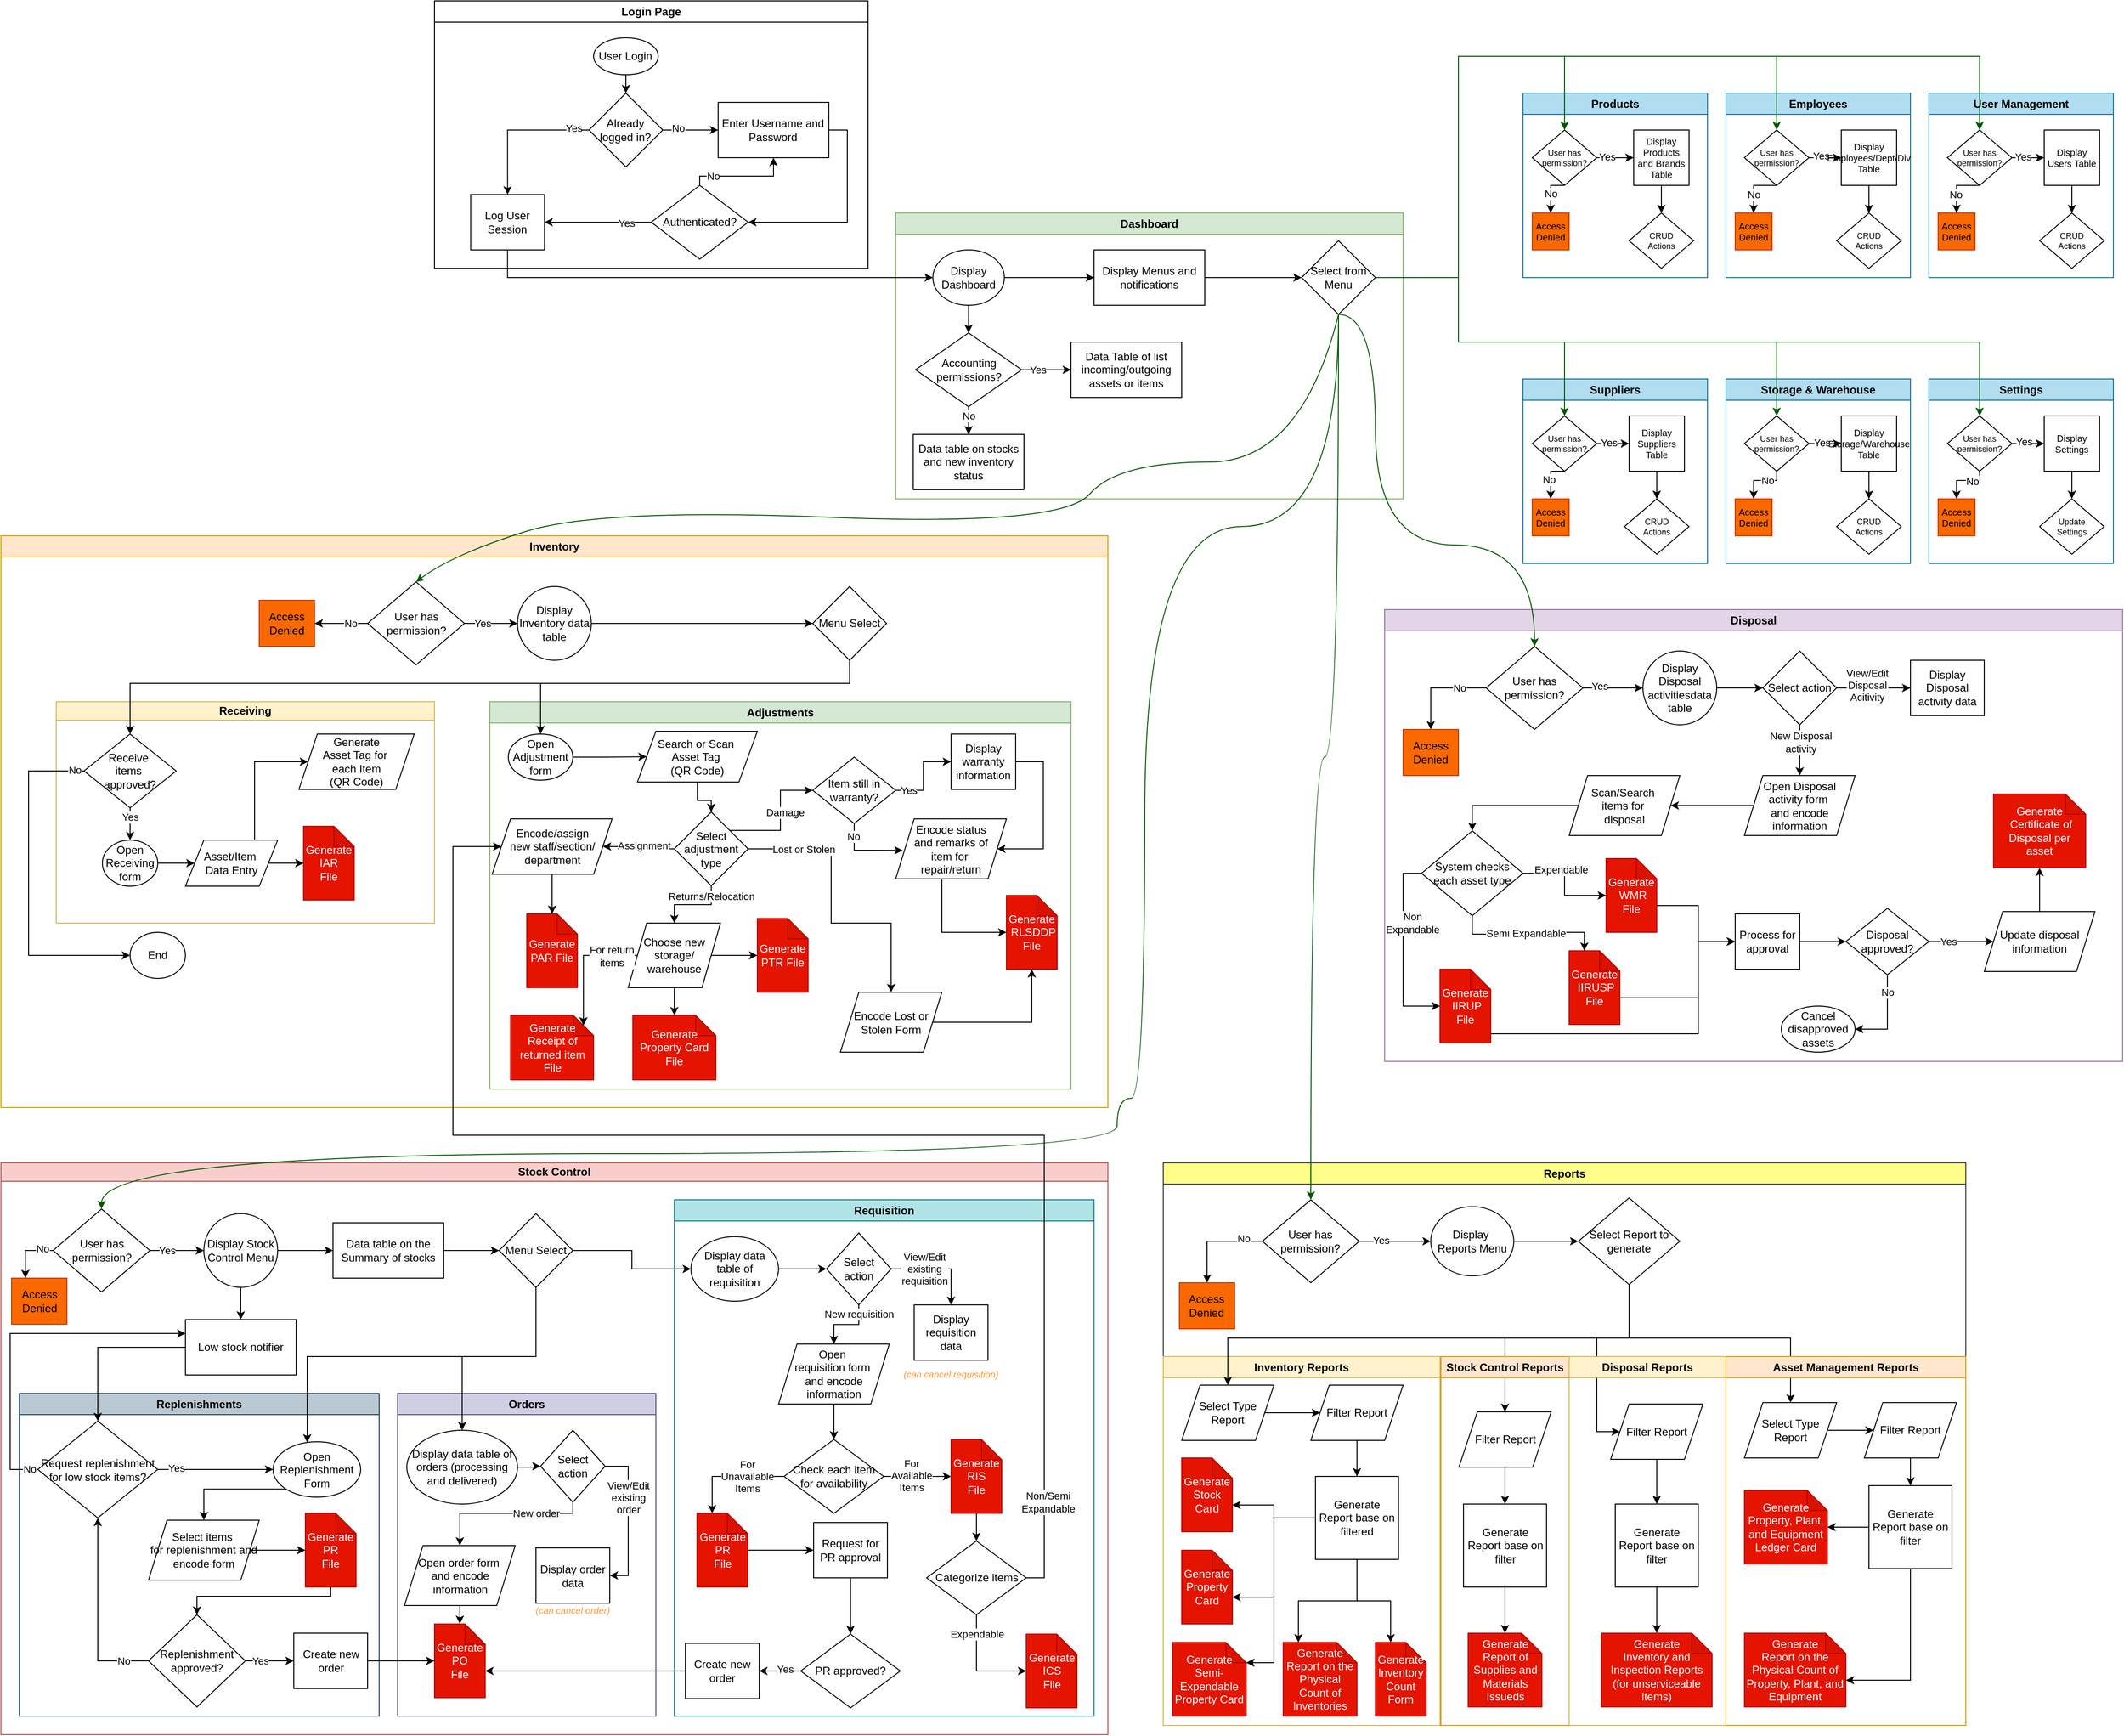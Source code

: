 <mxfile version="24.8.9">
  <diagram id="kgpKYQtTHZ0yAKxKKP6v" name="Page-1">
    <mxGraphModel dx="2284" dy="773" grid="1" gridSize="10" guides="1" tooltips="1" connect="1" arrows="1" fold="1" page="1" pageScale="1" pageWidth="850" pageHeight="1100" background="#ffffff" math="0" shadow="0">
      <root>
        <mxCell id="0" />
        <mxCell id="1" parent="0" />
        <mxCell id="sbPEuqRtvOU7aVTsuF3H-1" value="Login Page" style="swimlane;whiteSpace=wrap;html=1;" parent="1" vertex="1">
          <mxGeometry x="-310" y="40" width="470" height="290" as="geometry" />
        </mxCell>
        <mxCell id="sbPEuqRtvOU7aVTsuF3H-4" value="" style="edgeStyle=orthogonalEdgeStyle;rounded=0;orthogonalLoop=1;jettySize=auto;html=1;" parent="sbPEuqRtvOU7aVTsuF3H-1" source="sbPEuqRtvOU7aVTsuF3H-2" target="sbPEuqRtvOU7aVTsuF3H-3" edge="1">
          <mxGeometry relative="1" as="geometry" />
        </mxCell>
        <mxCell id="sbPEuqRtvOU7aVTsuF3H-2" value="User Login" style="ellipse;whiteSpace=wrap;html=1;" parent="sbPEuqRtvOU7aVTsuF3H-1" vertex="1">
          <mxGeometry x="172.48" y="40" width="70" height="40" as="geometry" />
        </mxCell>
        <mxCell id="sbPEuqRtvOU7aVTsuF3H-6" value="" style="edgeStyle=orthogonalEdgeStyle;rounded=0;orthogonalLoop=1;jettySize=auto;html=1;" parent="sbPEuqRtvOU7aVTsuF3H-1" source="sbPEuqRtvOU7aVTsuF3H-3" target="sbPEuqRtvOU7aVTsuF3H-5" edge="1">
          <mxGeometry relative="1" as="geometry" />
        </mxCell>
        <mxCell id="sbPEuqRtvOU7aVTsuF3H-8" value="No" style="edgeLabel;html=1;align=center;verticalAlign=middle;resizable=0;points=[];" parent="sbPEuqRtvOU7aVTsuF3H-6" vertex="1" connectable="0">
          <mxGeometry x="-0.444" y="2" relative="1" as="geometry">
            <mxPoint as="offset" />
          </mxGeometry>
        </mxCell>
        <mxCell id="sbPEuqRtvOU7aVTsuF3H-35" style="edgeStyle=orthogonalEdgeStyle;rounded=0;orthogonalLoop=1;jettySize=auto;html=1;exitX=0;exitY=0.5;exitDx=0;exitDy=0;entryX=0.5;entryY=0;entryDx=0;entryDy=0;" parent="sbPEuqRtvOU7aVTsuF3H-1" source="sbPEuqRtvOU7aVTsuF3H-3" target="sbPEuqRtvOU7aVTsuF3H-34" edge="1">
          <mxGeometry relative="1" as="geometry" />
        </mxCell>
        <mxCell id="sbPEuqRtvOU7aVTsuF3H-38" value="Yes" style="edgeLabel;html=1;align=center;verticalAlign=middle;resizable=0;points=[];" parent="sbPEuqRtvOU7aVTsuF3H-35" vertex="1" connectable="0">
          <mxGeometry x="-0.791" y="-2" relative="1" as="geometry">
            <mxPoint as="offset" />
          </mxGeometry>
        </mxCell>
        <mxCell id="sbPEuqRtvOU7aVTsuF3H-3" value="Already logged in?" style="rhombus;whiteSpace=wrap;html=1;" parent="sbPEuqRtvOU7aVTsuF3H-1" vertex="1">
          <mxGeometry x="167.48" y="100" width="80" height="80" as="geometry" />
        </mxCell>
        <mxCell id="sbPEuqRtvOU7aVTsuF3H-15" style="edgeStyle=orthogonalEdgeStyle;rounded=0;orthogonalLoop=1;jettySize=auto;html=1;exitX=1;exitY=0.5;exitDx=0;exitDy=0;entryX=1;entryY=0.5;entryDx=0;entryDy=0;" parent="sbPEuqRtvOU7aVTsuF3H-1" source="sbPEuqRtvOU7aVTsuF3H-5" target="sbPEuqRtvOU7aVTsuF3H-12" edge="1">
          <mxGeometry relative="1" as="geometry" />
        </mxCell>
        <mxCell id="sbPEuqRtvOU7aVTsuF3H-5" value="Enter Username and Password" style="whiteSpace=wrap;html=1;" parent="sbPEuqRtvOU7aVTsuF3H-1" vertex="1">
          <mxGeometry x="307.48" y="110" width="120" height="60" as="geometry" />
        </mxCell>
        <mxCell id="sbPEuqRtvOU7aVTsuF3H-36" style="edgeStyle=orthogonalEdgeStyle;rounded=0;orthogonalLoop=1;jettySize=auto;html=1;exitX=0;exitY=0.5;exitDx=0;exitDy=0;entryX=1;entryY=0.5;entryDx=0;entryDy=0;" parent="sbPEuqRtvOU7aVTsuF3H-1" source="sbPEuqRtvOU7aVTsuF3H-12" target="sbPEuqRtvOU7aVTsuF3H-34" edge="1">
          <mxGeometry relative="1" as="geometry" />
        </mxCell>
        <mxCell id="sbPEuqRtvOU7aVTsuF3H-41" value="Yes" style="edgeLabel;html=1;align=center;verticalAlign=middle;resizable=0;points=[];" parent="sbPEuqRtvOU7aVTsuF3H-36" vertex="1" connectable="0">
          <mxGeometry x="-0.522" y="1" relative="1" as="geometry">
            <mxPoint as="offset" />
          </mxGeometry>
        </mxCell>
        <mxCell id="sbPEuqRtvOU7aVTsuF3H-39" style="edgeStyle=orthogonalEdgeStyle;rounded=0;orthogonalLoop=1;jettySize=auto;html=1;exitX=0.5;exitY=0;exitDx=0;exitDy=0;entryX=0.5;entryY=1;entryDx=0;entryDy=0;" parent="sbPEuqRtvOU7aVTsuF3H-1" source="sbPEuqRtvOU7aVTsuF3H-12" target="sbPEuqRtvOU7aVTsuF3H-5" edge="1">
          <mxGeometry relative="1" as="geometry">
            <Array as="points">
              <mxPoint x="288" y="190" />
              <mxPoint x="368" y="190" />
            </Array>
          </mxGeometry>
        </mxCell>
        <mxCell id="sbPEuqRtvOU7aVTsuF3H-40" value="No" style="edgeLabel;html=1;align=center;verticalAlign=middle;resizable=0;points=[];" parent="sbPEuqRtvOU7aVTsuF3H-39" vertex="1" connectable="0">
          <mxGeometry x="-0.567" relative="1" as="geometry">
            <mxPoint as="offset" />
          </mxGeometry>
        </mxCell>
        <mxCell id="sbPEuqRtvOU7aVTsuF3H-12" value="Authenticated?" style="rhombus;whiteSpace=wrap;html=1;" parent="sbPEuqRtvOU7aVTsuF3H-1" vertex="1">
          <mxGeometry x="235" y="200" width="105" height="80" as="geometry" />
        </mxCell>
        <mxCell id="sbPEuqRtvOU7aVTsuF3H-34" value="Log User Session" style="rounded=0;whiteSpace=wrap;html=1;" parent="sbPEuqRtvOU7aVTsuF3H-1" vertex="1">
          <mxGeometry x="39.24" y="210" width="80" height="60" as="geometry" />
        </mxCell>
        <mxCell id="sbPEuqRtvOU7aVTsuF3H-19" value="Dashboard" style="swimlane;whiteSpace=wrap;html=1;fillColor=#d5e8d4;strokeColor=#82b366;" parent="1" vertex="1">
          <mxGeometry x="190" y="270" width="550" height="310" as="geometry">
            <mxRectangle x="190" y="350" width="100" height="30" as="alternateBounds" />
          </mxGeometry>
        </mxCell>
        <mxCell id="sbPEuqRtvOU7aVTsuF3H-44" value="" style="edgeStyle=orthogonalEdgeStyle;rounded=0;orthogonalLoop=1;jettySize=auto;html=1;" parent="sbPEuqRtvOU7aVTsuF3H-19" source="sbPEuqRtvOU7aVTsuF3H-20" target="sbPEuqRtvOU7aVTsuF3H-43" edge="1">
          <mxGeometry relative="1" as="geometry" />
        </mxCell>
        <mxCell id="mD3hHIEsa4qXd8ChemdI-111" value="" style="edgeStyle=orthogonalEdgeStyle;rounded=0;orthogonalLoop=1;jettySize=auto;html=1;" parent="sbPEuqRtvOU7aVTsuF3H-19" source="sbPEuqRtvOU7aVTsuF3H-20" target="mD3hHIEsa4qXd8ChemdI-104" edge="1">
          <mxGeometry relative="1" as="geometry" />
        </mxCell>
        <mxCell id="sbPEuqRtvOU7aVTsuF3H-20" value="Display Dashboard" style="ellipse;whiteSpace=wrap;html=1;" parent="sbPEuqRtvOU7aVTsuF3H-19" vertex="1">
          <mxGeometry x="40.24" y="40" width="77.52" height="60" as="geometry" />
        </mxCell>
        <mxCell id="sbPEuqRtvOU7aVTsuF3H-47" value="" style="edgeStyle=orthogonalEdgeStyle;rounded=0;orthogonalLoop=1;jettySize=auto;html=1;" parent="sbPEuqRtvOU7aVTsuF3H-19" source="sbPEuqRtvOU7aVTsuF3H-43" target="sbPEuqRtvOU7aVTsuF3H-46" edge="1">
          <mxGeometry relative="1" as="geometry" />
        </mxCell>
        <mxCell id="sbPEuqRtvOU7aVTsuF3H-43" value="Display Menus and notifications" style="whiteSpace=wrap;html=1;" parent="sbPEuqRtvOU7aVTsuF3H-19" vertex="1">
          <mxGeometry x="215.0" y="40" width="120" height="60" as="geometry" />
        </mxCell>
        <mxCell id="sbPEuqRtvOU7aVTsuF3H-46" value="Select from Menu" style="rhombus;whiteSpace=wrap;html=1;" parent="sbPEuqRtvOU7aVTsuF3H-19" vertex="1">
          <mxGeometry x="440" y="30" width="80" height="80" as="geometry" />
        </mxCell>
        <mxCell id="mD3hHIEsa4qXd8ChemdI-102" value="Data table on stocks and new inventory status" style="whiteSpace=wrap;html=1;" parent="sbPEuqRtvOU7aVTsuF3H-19" vertex="1">
          <mxGeometry x="19" y="240" width="120" height="60" as="geometry" />
        </mxCell>
        <mxCell id="mD3hHIEsa4qXd8ChemdI-112" value="" style="edgeStyle=orthogonalEdgeStyle;rounded=0;orthogonalLoop=1;jettySize=auto;html=1;" parent="sbPEuqRtvOU7aVTsuF3H-19" source="mD3hHIEsa4qXd8ChemdI-104" target="mD3hHIEsa4qXd8ChemdI-102" edge="1">
          <mxGeometry relative="1" as="geometry" />
        </mxCell>
        <mxCell id="mD3hHIEsa4qXd8ChemdI-113" value="No" style="edgeLabel;html=1;align=center;verticalAlign=middle;resizable=0;points=[];" parent="mD3hHIEsa4qXd8ChemdI-112" vertex="1" connectable="0">
          <mxGeometry x="-0.717" y="-1" relative="1" as="geometry">
            <mxPoint x="1" y="3" as="offset" />
          </mxGeometry>
        </mxCell>
        <mxCell id="mD3hHIEsa4qXd8ChemdI-115" value="" style="edgeStyle=orthogonalEdgeStyle;rounded=0;orthogonalLoop=1;jettySize=auto;html=1;" parent="sbPEuqRtvOU7aVTsuF3H-19" source="mD3hHIEsa4qXd8ChemdI-104" target="mD3hHIEsa4qXd8ChemdI-114" edge="1">
          <mxGeometry relative="1" as="geometry" />
        </mxCell>
        <mxCell id="mD3hHIEsa4qXd8ChemdI-116" value="Yes" style="edgeLabel;html=1;align=center;verticalAlign=middle;resizable=0;points=[];" parent="mD3hHIEsa4qXd8ChemdI-115" vertex="1" connectable="0">
          <mxGeometry x="-0.337" relative="1" as="geometry">
            <mxPoint as="offset" />
          </mxGeometry>
        </mxCell>
        <mxCell id="mD3hHIEsa4qXd8ChemdI-104" value="Accounting permissions?" style="rhombus;whiteSpace=wrap;html=1;" parent="sbPEuqRtvOU7aVTsuF3H-19" vertex="1">
          <mxGeometry x="21.5" y="130" width="115" height="80" as="geometry" />
        </mxCell>
        <mxCell id="mD3hHIEsa4qXd8ChemdI-114" value="Data Table of list incoming/outgoing assets or items" style="whiteSpace=wrap;html=1;" parent="sbPEuqRtvOU7aVTsuF3H-19" vertex="1">
          <mxGeometry x="190" y="140" width="120" height="60" as="geometry" />
        </mxCell>
        <mxCell id="lgE0cyHTdlIOcblUiMzN-20" value="" style="shape=image;html=1;verticalAlign=top;verticalLabelPosition=bottom;labelBackgroundColor=#ffffff;imageAspect=0;aspect=fixed;image=https://cdn1.iconfinder.com/data/icons/ui-essential-17/32/UI_Essential_Outline_1_essential-app-ui-bell-notification-alert-128.png;imageBackground=none;shadow=1;" parent="sbPEuqRtvOU7aVTsuF3H-19" vertex="1">
          <mxGeometry x="520" y="-10" width="30" height="30" as="geometry" />
        </mxCell>
        <mxCell id="sbPEuqRtvOU7aVTsuF3H-48" value="Inventory" style="swimlane;whiteSpace=wrap;html=1;fillColor=#ffe6cc;strokeColor=#d79b00;" parent="1" vertex="1">
          <mxGeometry x="-780" y="620" width="1200" height="620" as="geometry" />
        </mxCell>
        <mxCell id="sbPEuqRtvOU7aVTsuF3H-61" value="" style="edgeStyle=orthogonalEdgeStyle;rounded=0;orthogonalLoop=1;jettySize=auto;html=1;" parent="sbPEuqRtvOU7aVTsuF3H-48" source="sbPEuqRtvOU7aVTsuF3H-55" target="sbPEuqRtvOU7aVTsuF3H-60" edge="1">
          <mxGeometry relative="1" as="geometry" />
        </mxCell>
        <mxCell id="sbPEuqRtvOU7aVTsuF3H-73" value="Yes" style="edgeLabel;html=1;align=center;verticalAlign=middle;resizable=0;points=[];" parent="sbPEuqRtvOU7aVTsuF3H-61" vertex="1" connectable="0">
          <mxGeometry x="-0.325" relative="1" as="geometry">
            <mxPoint as="offset" />
          </mxGeometry>
        </mxCell>
        <mxCell id="lgE0cyHTdlIOcblUiMzN-115" style="edgeStyle=orthogonalEdgeStyle;rounded=0;orthogonalLoop=1;jettySize=auto;html=1;exitX=0;exitY=0.5;exitDx=0;exitDy=0;entryX=1;entryY=0.5;entryDx=0;entryDy=0;" parent="sbPEuqRtvOU7aVTsuF3H-48" source="sbPEuqRtvOU7aVTsuF3H-55" target="sbPEuqRtvOU7aVTsuF3H-56" edge="1">
          <mxGeometry relative="1" as="geometry" />
        </mxCell>
        <mxCell id="lgE0cyHTdlIOcblUiMzN-116" value="No" style="edgeLabel;html=1;align=center;verticalAlign=middle;resizable=0;points=[];" parent="lgE0cyHTdlIOcblUiMzN-115" vertex="1" connectable="0">
          <mxGeometry x="-0.347" relative="1" as="geometry">
            <mxPoint as="offset" />
          </mxGeometry>
        </mxCell>
        <mxCell id="sbPEuqRtvOU7aVTsuF3H-55" value="User has permission?" style="rhombus;whiteSpace=wrap;html=1;" parent="sbPEuqRtvOU7aVTsuF3H-48" vertex="1">
          <mxGeometry x="397.5" y="50" width="105" height="90" as="geometry" />
        </mxCell>
        <mxCell id="sbPEuqRtvOU7aVTsuF3H-81" style="edgeStyle=orthogonalEdgeStyle;rounded=0;orthogonalLoop=1;jettySize=auto;html=1;exitX=1;exitY=0.5;exitDx=0;exitDy=0;entryX=0;entryY=0.5;entryDx=0;entryDy=0;" parent="sbPEuqRtvOU7aVTsuF3H-48" source="sbPEuqRtvOU7aVTsuF3H-60" target="sbPEuqRtvOU7aVTsuF3H-74" edge="1">
          <mxGeometry relative="1" as="geometry">
            <mxPoint x="700" y="95" as="targetPoint" />
          </mxGeometry>
        </mxCell>
        <mxCell id="sbPEuqRtvOU7aVTsuF3H-60" value="Display Inventory data table" style="ellipse;whiteSpace=wrap;html=1;" parent="sbPEuqRtvOU7aVTsuF3H-48" vertex="1">
          <mxGeometry x="560" y="55" width="80" height="80" as="geometry" />
        </mxCell>
        <mxCell id="sbPEuqRtvOU7aVTsuF3H-62" value="Receiving" style="swimlane;whiteSpace=wrap;html=1;startSize=20;fillColor=#fff2cc;strokeColor=#d6b656;" parent="sbPEuqRtvOU7aVTsuF3H-48" vertex="1">
          <mxGeometry x="60" y="180" width="410" height="240" as="geometry" />
        </mxCell>
        <mxCell id="mD3hHIEsa4qXd8ChemdI-2" value="" style="edgeStyle=orthogonalEdgeStyle;rounded=0;orthogonalLoop=1;jettySize=auto;html=1;" parent="sbPEuqRtvOU7aVTsuF3H-62" source="sbPEuqRtvOU7aVTsuF3H-78" target="mD3hHIEsa4qXd8ChemdI-1" edge="1">
          <mxGeometry relative="1" as="geometry" />
        </mxCell>
        <mxCell id="sbPEuqRtvOU7aVTsuF3H-78" value="Open Receiving form" style="ellipse;whiteSpace=wrap;html=1;" parent="sbPEuqRtvOU7aVTsuF3H-62" vertex="1">
          <mxGeometry x="50" y="150" width="60" height="50" as="geometry" />
        </mxCell>
        <mxCell id="mD3hHIEsa4qXd8ChemdI-20" style="edgeStyle=orthogonalEdgeStyle;rounded=0;orthogonalLoop=1;jettySize=auto;html=1;entryX=0;entryY=0.5;entryDx=0;entryDy=0;exitX=0.75;exitY=0;exitDx=0;exitDy=0;" parent="sbPEuqRtvOU7aVTsuF3H-62" source="mD3hHIEsa4qXd8ChemdI-1" target="mD3hHIEsa4qXd8ChemdI-4" edge="1">
          <mxGeometry relative="1" as="geometry">
            <mxPoint x="220" y="110" as="sourcePoint" />
            <Array as="points">
              <mxPoint x="215" y="65" />
            </Array>
          </mxGeometry>
        </mxCell>
        <mxCell id="mD3hHIEsa4qXd8ChemdI-1" value="Asset/Item&amp;nbsp;&lt;div&gt;Data Entry&lt;/div&gt;" style="shape=parallelogram;perimeter=parallelogramPerimeter;whiteSpace=wrap;html=1;fixedSize=1;" parent="sbPEuqRtvOU7aVTsuF3H-62" vertex="1">
          <mxGeometry x="140" y="150" width="100" height="50" as="geometry" />
        </mxCell>
        <mxCell id="mD3hHIEsa4qXd8ChemdI-4" value="Generate&lt;div&gt;Asset Tag for&amp;nbsp;&lt;/div&gt;&lt;div&gt;each Item&lt;/div&gt;&lt;div&gt;(QR Code)&lt;/div&gt;" style="shape=parallelogram;perimeter=parallelogramPerimeter;whiteSpace=wrap;html=1;fixedSize=1;" parent="sbPEuqRtvOU7aVTsuF3H-62" vertex="1">
          <mxGeometry x="263" y="35" width="125" height="60" as="geometry" />
        </mxCell>
        <mxCell id="mD3hHIEsa4qXd8ChemdI-8" value="&lt;div&gt;Generate&lt;/div&gt;&lt;div&gt;IAR&lt;/div&gt;&lt;div&gt;File&lt;/div&gt;" style="shape=note;whiteSpace=wrap;html=1;backgroundOutline=1;darkOpacity=0.05;size=22;fillColor=#e51400;fontColor=#ffffff;strokeColor=#B20000;" parent="sbPEuqRtvOU7aVTsuF3H-62" vertex="1">
          <mxGeometry x="268" y="135" width="55" height="80" as="geometry" />
        </mxCell>
        <mxCell id="mD3hHIEsa4qXd8ChemdI-18" style="edgeStyle=orthogonalEdgeStyle;rounded=0;orthogonalLoop=1;jettySize=auto;html=1;exitX=0.5;exitY=1;exitDx=0;exitDy=0;entryX=0.5;entryY=0;entryDx=0;entryDy=0;" parent="sbPEuqRtvOU7aVTsuF3H-62" source="mD3hHIEsa4qXd8ChemdI-11" target="sbPEuqRtvOU7aVTsuF3H-78" edge="1">
          <mxGeometry relative="1" as="geometry" />
        </mxCell>
        <mxCell id="mD3hHIEsa4qXd8ChemdI-22" value="Yes" style="edgeLabel;html=1;align=center;verticalAlign=middle;resizable=0;points=[];" parent="mD3hHIEsa4qXd8ChemdI-18" vertex="1" connectable="0">
          <mxGeometry x="-0.166" y="1" relative="1" as="geometry">
            <mxPoint x="-1" y="-5" as="offset" />
          </mxGeometry>
        </mxCell>
        <mxCell id="mD3hHIEsa4qXd8ChemdI-11" value="Receive&amp;nbsp;&lt;div&gt;items&amp;nbsp;&lt;/div&gt;&lt;div&gt;approved?&lt;/div&gt;" style="rhombus;whiteSpace=wrap;html=1;" parent="sbPEuqRtvOU7aVTsuF3H-62" vertex="1">
          <mxGeometry x="30" y="35" width="100" height="80" as="geometry" />
        </mxCell>
        <mxCell id="mD3hHIEsa4qXd8ChemdI-21" style="edgeStyle=orthogonalEdgeStyle;rounded=0;orthogonalLoop=1;jettySize=auto;html=1;exitX=1;exitY=0.5;exitDx=0;exitDy=0;entryX=0;entryY=0.5;entryDx=0;entryDy=0;entryPerimeter=0;" parent="sbPEuqRtvOU7aVTsuF3H-62" source="mD3hHIEsa4qXd8ChemdI-1" target="mD3hHIEsa4qXd8ChemdI-8" edge="1">
          <mxGeometry relative="1" as="geometry" />
        </mxCell>
        <mxCell id="sbPEuqRtvOU7aVTsuF3H-71" value="Adjustments" style="swimlane;whiteSpace=wrap;html=1;fillColor=#d5e8d4;strokeColor=#82b366;" parent="sbPEuqRtvOU7aVTsuF3H-48" vertex="1">
          <mxGeometry x="530" y="180" width="630" height="420" as="geometry" />
        </mxCell>
        <mxCell id="mD3hHIEsa4qXd8ChemdI-38" style="edgeStyle=orthogonalEdgeStyle;rounded=0;orthogonalLoop=1;jettySize=auto;html=1;" parent="sbPEuqRtvOU7aVTsuF3H-71" source="mD3hHIEsa4qXd8ChemdI-26" target="mD3hHIEsa4qXd8ChemdI-37" edge="1">
          <mxGeometry relative="1" as="geometry" />
        </mxCell>
        <mxCell id="mD3hHIEsa4qXd8ChemdI-26" value="Open Adjustment form" style="ellipse;whiteSpace=wrap;html=1;" parent="sbPEuqRtvOU7aVTsuF3H-71" vertex="1">
          <mxGeometry x="20" y="35" width="70" height="50" as="geometry" />
        </mxCell>
        <mxCell id="mD3hHIEsa4qXd8ChemdI-36" style="edgeStyle=orthogonalEdgeStyle;rounded=0;orthogonalLoop=1;jettySize=auto;html=1;exitX=0;exitY=0.5;exitDx=0;exitDy=0;" parent="sbPEuqRtvOU7aVTsuF3H-71" source="mD3hHIEsa4qXd8ChemdI-32" target="mD3hHIEsa4qXd8ChemdI-35" edge="1">
          <mxGeometry relative="1" as="geometry" />
        </mxCell>
        <mxCell id="mD3hHIEsa4qXd8ChemdI-43" value="Assignment" style="edgeLabel;html=1;align=center;verticalAlign=middle;resizable=0;points=[];" parent="mD3hHIEsa4qXd8ChemdI-36" vertex="1" connectable="0">
          <mxGeometry x="-0.415" relative="1" as="geometry">
            <mxPoint x="-10" y="-4" as="offset" />
          </mxGeometry>
        </mxCell>
        <mxCell id="mD3hHIEsa4qXd8ChemdI-45" style="edgeStyle=orthogonalEdgeStyle;rounded=0;orthogonalLoop=1;jettySize=auto;html=1;exitX=0.5;exitY=1;exitDx=0;exitDy=0;entryX=0.5;entryY=0;entryDx=0;entryDy=0;" parent="sbPEuqRtvOU7aVTsuF3H-71" source="mD3hHIEsa4qXd8ChemdI-32" target="mD3hHIEsa4qXd8ChemdI-44" edge="1">
          <mxGeometry relative="1" as="geometry">
            <Array as="points">
              <mxPoint x="240" y="220" />
              <mxPoint x="200" y="220" />
            </Array>
          </mxGeometry>
        </mxCell>
        <mxCell id="mD3hHIEsa4qXd8ChemdI-46" value="Returns/Relocation" style="edgeLabel;html=1;align=center;verticalAlign=middle;resizable=0;points=[];" parent="mD3hHIEsa4qXd8ChemdI-45" vertex="1" connectable="0">
          <mxGeometry x="-0.529" relative="1" as="geometry">
            <mxPoint y="-8" as="offset" />
          </mxGeometry>
        </mxCell>
        <mxCell id="mD3hHIEsa4qXd8ChemdI-71" value="" style="edgeStyle=orthogonalEdgeStyle;rounded=0;orthogonalLoop=1;jettySize=auto;html=1;exitX=1;exitY=0;exitDx=0;exitDy=0;" parent="sbPEuqRtvOU7aVTsuF3H-71" source="mD3hHIEsa4qXd8ChemdI-32" target="mD3hHIEsa4qXd8ChemdI-69" edge="1">
          <mxGeometry relative="1" as="geometry" />
        </mxCell>
        <mxCell id="mD3hHIEsa4qXd8ChemdI-72" value="Damage" style="edgeLabel;html=1;align=center;verticalAlign=middle;resizable=0;points=[];" parent="mD3hHIEsa4qXd8ChemdI-71" vertex="1" connectable="0">
          <mxGeometry x="-0.312" y="2" relative="1" as="geometry">
            <mxPoint x="14" y="-18" as="offset" />
          </mxGeometry>
        </mxCell>
        <mxCell id="mD3hHIEsa4qXd8ChemdI-85" style="edgeStyle=orthogonalEdgeStyle;rounded=0;orthogonalLoop=1;jettySize=auto;html=1;entryX=0.5;entryY=0;entryDx=0;entryDy=0;" parent="sbPEuqRtvOU7aVTsuF3H-71" source="mD3hHIEsa4qXd8ChemdI-32" target="mD3hHIEsa4qXd8ChemdI-84" edge="1">
          <mxGeometry relative="1" as="geometry">
            <Array as="points">
              <mxPoint x="370" y="160" />
              <mxPoint x="370" y="240" />
              <mxPoint x="435" y="240" />
            </Array>
          </mxGeometry>
        </mxCell>
        <mxCell id="mD3hHIEsa4qXd8ChemdI-86" value="Lost or Stolen" style="edgeLabel;html=1;align=center;verticalAlign=middle;resizable=0;points=[];" parent="mD3hHIEsa4qXd8ChemdI-85" vertex="1" connectable="0">
          <mxGeometry x="-0.615" relative="1" as="geometry">
            <mxPoint as="offset" />
          </mxGeometry>
        </mxCell>
        <mxCell id="mD3hHIEsa4qXd8ChemdI-32" value="Select adjustment type" style="rhombus;whiteSpace=wrap;html=1;" parent="sbPEuqRtvOU7aVTsuF3H-71" vertex="1">
          <mxGeometry x="200" y="119.5" width="80" height="80" as="geometry" />
        </mxCell>
        <mxCell id="mD3hHIEsa4qXd8ChemdI-42" value="" style="edgeStyle=orthogonalEdgeStyle;rounded=0;orthogonalLoop=1;jettySize=auto;html=1;" parent="sbPEuqRtvOU7aVTsuF3H-71" source="mD3hHIEsa4qXd8ChemdI-35" target="mD3hHIEsa4qXd8ChemdI-40" edge="1">
          <mxGeometry relative="1" as="geometry" />
        </mxCell>
        <mxCell id="mD3hHIEsa4qXd8ChemdI-35" value="&lt;div&gt;Encode/assign&lt;/div&gt;&lt;div&gt;new staff/section/&lt;/div&gt;&lt;div&gt;department&lt;br&gt;&lt;/div&gt;" style="rounded=0;whiteSpace=wrap;html=1;shape=parallelogram;perimeter=parallelogramPerimeter;fixedSize=1;" parent="sbPEuqRtvOU7aVTsuF3H-71" vertex="1">
          <mxGeometry x="2.5" y="127" width="130" height="60" as="geometry" />
        </mxCell>
        <mxCell id="mD3hHIEsa4qXd8ChemdI-39" value="" style="edgeStyle=orthogonalEdgeStyle;rounded=0;orthogonalLoop=1;jettySize=auto;html=1;" parent="sbPEuqRtvOU7aVTsuF3H-71" source="mD3hHIEsa4qXd8ChemdI-37" target="mD3hHIEsa4qXd8ChemdI-32" edge="1">
          <mxGeometry relative="1" as="geometry" />
        </mxCell>
        <mxCell id="mD3hHIEsa4qXd8ChemdI-37" value="Search or Scan&amp;nbsp;&lt;div&gt;Asset Tag&amp;nbsp;&lt;/div&gt;&lt;div&gt;(QR Code)&lt;/div&gt;" style="shape=parallelogram;perimeter=parallelogramPerimeter;whiteSpace=wrap;html=1;fixedSize=1;" parent="sbPEuqRtvOU7aVTsuF3H-71" vertex="1">
          <mxGeometry x="160" y="32" width="130" height="55" as="geometry" />
        </mxCell>
        <mxCell id="mD3hHIEsa4qXd8ChemdI-40" value="&lt;div&gt;Generate&lt;/div&gt;PAR File" style="shape=note;whiteSpace=wrap;html=1;backgroundOutline=1;darkOpacity=0.05;size=22;fillColor=#e51400;fontColor=#ffffff;strokeColor=#B20000;" parent="sbPEuqRtvOU7aVTsuF3H-71" vertex="1">
          <mxGeometry x="40" y="230" width="55" height="80" as="geometry" />
        </mxCell>
        <mxCell id="mD3hHIEsa4qXd8ChemdI-64" value="" style="edgeStyle=orthogonalEdgeStyle;rounded=0;orthogonalLoop=1;jettySize=auto;html=1;" parent="sbPEuqRtvOU7aVTsuF3H-71" source="mD3hHIEsa4qXd8ChemdI-44" target="mD3hHIEsa4qXd8ChemdI-63" edge="1">
          <mxGeometry relative="1" as="geometry" />
        </mxCell>
        <mxCell id="mD3hHIEsa4qXd8ChemdI-65" value="" style="edgeStyle=orthogonalEdgeStyle;rounded=0;orthogonalLoop=1;jettySize=auto;html=1;" parent="sbPEuqRtvOU7aVTsuF3H-71" source="mD3hHIEsa4qXd8ChemdI-44" target="mD3hHIEsa4qXd8ChemdI-47" edge="1">
          <mxGeometry relative="1" as="geometry" />
        </mxCell>
        <mxCell id="mD3hHIEsa4qXd8ChemdI-44" value="Choose new storage/&lt;div&gt;warehouse&lt;/div&gt;" style="rounded=0;whiteSpace=wrap;html=1;shape=parallelogram;perimeter=parallelogramPerimeter;fixedSize=1;" parent="sbPEuqRtvOU7aVTsuF3H-71" vertex="1">
          <mxGeometry x="150" y="240" width="100" height="70" as="geometry" />
        </mxCell>
        <mxCell id="mD3hHIEsa4qXd8ChemdI-47" value="&lt;div&gt;Generate&lt;/div&gt;PTR File" style="shape=note;whiteSpace=wrap;html=1;backgroundOutline=1;darkOpacity=0.05;size=22;fillColor=#e51400;fontColor=#ffffff;strokeColor=#B20000;" parent="sbPEuqRtvOU7aVTsuF3H-71" vertex="1">
          <mxGeometry x="290" y="235" width="55" height="80" as="geometry" />
        </mxCell>
        <mxCell id="mD3hHIEsa4qXd8ChemdI-63" value="&lt;div&gt;Generate&lt;/div&gt;Property Card File" style="shape=note;whiteSpace=wrap;html=1;backgroundOutline=1;darkOpacity=0.05;size=22;fillColor=#e51400;fontColor=#ffffff;strokeColor=#B20000;" parent="sbPEuqRtvOU7aVTsuF3H-71" vertex="1">
          <mxGeometry x="155" y="340" width="90" height="70" as="geometry" />
        </mxCell>
        <mxCell id="mD3hHIEsa4qXd8ChemdI-66" value="Encode status&lt;div&gt;and remarks of&lt;/div&gt;&lt;div&gt;item for&amp;nbsp;&lt;/div&gt;&lt;div&gt;repair/return&lt;br&gt;&lt;/div&gt;" style="rounded=0;whiteSpace=wrap;html=1;shape=parallelogram;perimeter=parallelogramPerimeter;fixedSize=1;" parent="sbPEuqRtvOU7aVTsuF3H-71" vertex="1">
          <mxGeometry x="440" y="127" width="120" height="65" as="geometry" />
        </mxCell>
        <mxCell id="mD3hHIEsa4qXd8ChemdI-80" style="edgeStyle=orthogonalEdgeStyle;rounded=0;orthogonalLoop=1;jettySize=auto;html=1;entryX=0;entryY=0.5;entryDx=0;entryDy=0;" parent="sbPEuqRtvOU7aVTsuF3H-71" source="mD3hHIEsa4qXd8ChemdI-69" target="mD3hHIEsa4qXd8ChemdI-70" edge="1">
          <mxGeometry relative="1" as="geometry" />
        </mxCell>
        <mxCell id="lgE0cyHTdlIOcblUiMzN-2" value="Yes" style="edgeLabel;html=1;align=center;verticalAlign=middle;resizable=0;points=[];" parent="mD3hHIEsa4qXd8ChemdI-80" vertex="1" connectable="0">
          <mxGeometry x="-0.697" relative="1" as="geometry">
            <mxPoint as="offset" />
          </mxGeometry>
        </mxCell>
        <mxCell id="mD3hHIEsa4qXd8ChemdI-69" value="Item still in warranty?" style="rounded=0;whiteSpace=wrap;html=1;shape=rhombus;perimeter=rhombusPerimeter;" parent="sbPEuqRtvOU7aVTsuF3H-71" vertex="1">
          <mxGeometry x="350" y="60" width="90" height="72" as="geometry" />
        </mxCell>
        <mxCell id="mD3hHIEsa4qXd8ChemdI-83" style="edgeStyle=orthogonalEdgeStyle;rounded=0;orthogonalLoop=1;jettySize=auto;html=1;entryX=1;entryY=0.5;entryDx=0;entryDy=0;" parent="sbPEuqRtvOU7aVTsuF3H-71" source="mD3hHIEsa4qXd8ChemdI-70" target="mD3hHIEsa4qXd8ChemdI-66" edge="1">
          <mxGeometry relative="1" as="geometry">
            <Array as="points">
              <mxPoint x="600" y="65" />
              <mxPoint x="600" y="160" />
            </Array>
          </mxGeometry>
        </mxCell>
        <mxCell id="mD3hHIEsa4qXd8ChemdI-70" value="Display warranty information" style="rounded=0;whiteSpace=wrap;html=1;" parent="sbPEuqRtvOU7aVTsuF3H-71" vertex="1">
          <mxGeometry x="500" y="35" width="70" height="60" as="geometry" />
        </mxCell>
        <mxCell id="mD3hHIEsa4qXd8ChemdI-78" value="&lt;div&gt;Generate&lt;/div&gt;&amp;nbsp;RLSDDP&lt;div&gt;File&lt;/div&gt;" style="shape=note;whiteSpace=wrap;html=1;backgroundOutline=1;darkOpacity=0.05;size=22;fillColor=#e51400;fontColor=#ffffff;strokeColor=#B20000;" parent="sbPEuqRtvOU7aVTsuF3H-71" vertex="1">
          <mxGeometry x="560" y="210" width="55" height="80" as="geometry" />
        </mxCell>
        <mxCell id="mD3hHIEsa4qXd8ChemdI-81" style="edgeStyle=orthogonalEdgeStyle;rounded=0;orthogonalLoop=1;jettySize=auto;html=1;exitX=0.5;exitY=1;exitDx=0;exitDy=0;entryX=0.063;entryY=0.525;entryDx=0;entryDy=0;entryPerimeter=0;" parent="sbPEuqRtvOU7aVTsuF3H-71" source="mD3hHIEsa4qXd8ChemdI-69" target="mD3hHIEsa4qXd8ChemdI-66" edge="1">
          <mxGeometry relative="1" as="geometry">
            <Array as="points">
              <mxPoint x="395" y="161" />
              <mxPoint x="420" y="161" />
            </Array>
          </mxGeometry>
        </mxCell>
        <mxCell id="lgE0cyHTdlIOcblUiMzN-1" value="No" style="edgeLabel;html=1;align=center;verticalAlign=middle;resizable=0;points=[];" parent="mD3hHIEsa4qXd8ChemdI-81" vertex="1" connectable="0">
          <mxGeometry x="-0.666" y="-1" relative="1" as="geometry">
            <mxPoint as="offset" />
          </mxGeometry>
        </mxCell>
        <mxCell id="mD3hHIEsa4qXd8ChemdI-82" style="edgeStyle=orthogonalEdgeStyle;rounded=0;orthogonalLoop=1;jettySize=auto;html=1;entryX=0;entryY=0.5;entryDx=0;entryDy=0;entryPerimeter=0;" parent="sbPEuqRtvOU7aVTsuF3H-71" source="mD3hHIEsa4qXd8ChemdI-66" target="mD3hHIEsa4qXd8ChemdI-78" edge="1">
          <mxGeometry relative="1" as="geometry">
            <Array as="points">
              <mxPoint x="490" y="250" />
            </Array>
          </mxGeometry>
        </mxCell>
        <mxCell id="mD3hHIEsa4qXd8ChemdI-84" value="Encode Lost or Stolen Form" style="rounded=0;whiteSpace=wrap;html=1;shape=parallelogram;perimeter=parallelogramPerimeter;fixedSize=1;" parent="sbPEuqRtvOU7aVTsuF3H-71" vertex="1">
          <mxGeometry x="380" y="315" width="110" height="65" as="geometry" />
        </mxCell>
        <mxCell id="mD3hHIEsa4qXd8ChemdI-87" style="edgeStyle=orthogonalEdgeStyle;rounded=0;orthogonalLoop=1;jettySize=auto;html=1;entryX=0.5;entryY=1;entryDx=0;entryDy=0;entryPerimeter=0;" parent="sbPEuqRtvOU7aVTsuF3H-71" source="mD3hHIEsa4qXd8ChemdI-84" target="mD3hHIEsa4qXd8ChemdI-78" edge="1">
          <mxGeometry relative="1" as="geometry" />
        </mxCell>
        <mxCell id="lgE0cyHTdlIOcblUiMzN-309" value="&lt;div&gt;Generate&lt;/div&gt;Receipt of returned item File" style="shape=note;whiteSpace=wrap;html=1;backgroundOutline=1;darkOpacity=0.05;size=22;fillColor=#e51400;fontColor=#ffffff;strokeColor=#B20000;" parent="sbPEuqRtvOU7aVTsuF3H-71" vertex="1">
          <mxGeometry x="22.5" y="340" width="90" height="70" as="geometry" />
        </mxCell>
        <mxCell id="lgE0cyHTdlIOcblUiMzN-310" style="edgeStyle=orthogonalEdgeStyle;rounded=0;orthogonalLoop=1;jettySize=auto;html=1;exitX=0;exitY=0.5;exitDx=0;exitDy=0;entryX=0;entryY=0;entryDx=79;entryDy=11;entryPerimeter=0;" parent="sbPEuqRtvOU7aVTsuF3H-71" source="mD3hHIEsa4qXd8ChemdI-44" target="lgE0cyHTdlIOcblUiMzN-309" edge="1">
          <mxGeometry relative="1" as="geometry" />
        </mxCell>
        <mxCell id="lgE0cyHTdlIOcblUiMzN-311" value="&lt;div&gt;For return&lt;/div&gt;&lt;div&gt;items&lt;/div&gt;" style="edgeLabel;html=1;align=center;verticalAlign=middle;resizable=0;points=[];" parent="lgE0cyHTdlIOcblUiMzN-310" vertex="1" connectable="0">
          <mxGeometry x="-0.42" y="1" relative="1" as="geometry">
            <mxPoint x="11" as="offset" />
          </mxGeometry>
        </mxCell>
        <mxCell id="sbPEuqRtvOU7aVTsuF3H-77" style="edgeStyle=orthogonalEdgeStyle;rounded=0;orthogonalLoop=1;jettySize=auto;html=1;exitX=0.5;exitY=1;exitDx=0;exitDy=0;entryX=0.5;entryY=0;entryDx=0;entryDy=0;" parent="sbPEuqRtvOU7aVTsuF3H-48" source="sbPEuqRtvOU7aVTsuF3H-74" target="mD3hHIEsa4qXd8ChemdI-26" edge="1">
          <mxGeometry relative="1" as="geometry">
            <Array as="points">
              <mxPoint x="920" y="160" />
              <mxPoint x="585" y="160" />
            </Array>
          </mxGeometry>
        </mxCell>
        <mxCell id="mD3hHIEsa4qXd8ChemdI-19" style="edgeStyle=orthogonalEdgeStyle;rounded=0;orthogonalLoop=1;jettySize=auto;html=1;exitX=0.5;exitY=1;exitDx=0;exitDy=0;entryX=0.5;entryY=0;entryDx=0;entryDy=0;" parent="sbPEuqRtvOU7aVTsuF3H-48" source="sbPEuqRtvOU7aVTsuF3H-74" target="mD3hHIEsa4qXd8ChemdI-11" edge="1">
          <mxGeometry relative="1" as="geometry">
            <Array as="points">
              <mxPoint x="920" y="160" />
              <mxPoint x="140" y="160" />
            </Array>
          </mxGeometry>
        </mxCell>
        <mxCell id="sbPEuqRtvOU7aVTsuF3H-74" value="Menu Select" style="rhombus;whiteSpace=wrap;html=1;" parent="sbPEuqRtvOU7aVTsuF3H-48" vertex="1">
          <mxGeometry x="880" y="55" width="80" height="80" as="geometry" />
        </mxCell>
        <mxCell id="mD3hHIEsa4qXd8ChemdI-23" value="End" style="ellipse;whiteSpace=wrap;html=1;" parent="sbPEuqRtvOU7aVTsuF3H-48" vertex="1">
          <mxGeometry x="140" y="430" width="60" height="50" as="geometry" />
        </mxCell>
        <mxCell id="mD3hHIEsa4qXd8ChemdI-27" style="edgeStyle=orthogonalEdgeStyle;rounded=0;orthogonalLoop=1;jettySize=auto;html=1;entryX=0;entryY=0.5;entryDx=0;entryDy=0;" parent="sbPEuqRtvOU7aVTsuF3H-48" source="mD3hHIEsa4qXd8ChemdI-11" target="mD3hHIEsa4qXd8ChemdI-23" edge="1">
          <mxGeometry relative="1" as="geometry">
            <Array as="points">
              <mxPoint x="30" y="255" />
              <mxPoint x="30" y="455" />
            </Array>
          </mxGeometry>
        </mxCell>
        <mxCell id="mD3hHIEsa4qXd8ChemdI-28" value="No" style="edgeLabel;html=1;align=center;verticalAlign=middle;resizable=0;points=[];" parent="mD3hHIEsa4qXd8ChemdI-27" vertex="1" connectable="0">
          <mxGeometry x="-0.944" y="-1" relative="1" as="geometry">
            <mxPoint as="offset" />
          </mxGeometry>
        </mxCell>
        <mxCell id="sbPEuqRtvOU7aVTsuF3H-56" value="Access Denied" style="whiteSpace=wrap;html=1;fillColor=#fa6800;fontColor=#000000;strokeColor=#C73500;" parent="sbPEuqRtvOU7aVTsuF3H-48" vertex="1">
          <mxGeometry x="280" y="70" width="60" height="50" as="geometry" />
        </mxCell>
        <mxCell id="sbPEuqRtvOU7aVTsuF3H-49" value="Stock Control" style="swimlane;whiteSpace=wrap;html=1;fillColor=#f8cecc;strokeColor=#b85450;startSize=20;" parent="1" vertex="1">
          <mxGeometry x="-780" y="1300" width="1200" height="620" as="geometry" />
        </mxCell>
        <mxCell id="mD3hHIEsa4qXd8ChemdI-95" style="edgeStyle=orthogonalEdgeStyle;rounded=0;orthogonalLoop=1;jettySize=auto;html=1;exitX=1;exitY=0.5;exitDx=0;exitDy=0;" parent="sbPEuqRtvOU7aVTsuF3H-49" source="mD3hHIEsa4qXd8ChemdI-88" target="mD3hHIEsa4qXd8ChemdI-94" edge="1">
          <mxGeometry relative="1" as="geometry" />
        </mxCell>
        <mxCell id="mD3hHIEsa4qXd8ChemdI-96" value="Yes" style="edgeLabel;html=1;align=center;verticalAlign=middle;resizable=0;points=[];" parent="mD3hHIEsa4qXd8ChemdI-95" vertex="1" connectable="0">
          <mxGeometry x="-0.597" y="1" relative="1" as="geometry">
            <mxPoint x="6" y="1" as="offset" />
          </mxGeometry>
        </mxCell>
        <mxCell id="lgE0cyHTdlIOcblUiMzN-118" style="edgeStyle=orthogonalEdgeStyle;rounded=0;orthogonalLoop=1;jettySize=auto;html=1;exitX=0;exitY=0.5;exitDx=0;exitDy=0;entryX=0.25;entryY=0;entryDx=0;entryDy=0;" parent="sbPEuqRtvOU7aVTsuF3H-49" source="mD3hHIEsa4qXd8ChemdI-88" target="lgE0cyHTdlIOcblUiMzN-117" edge="1">
          <mxGeometry relative="1" as="geometry" />
        </mxCell>
        <mxCell id="lgE0cyHTdlIOcblUiMzN-119" value="No" style="edgeLabel;html=1;align=center;verticalAlign=middle;resizable=0;points=[];" parent="lgE0cyHTdlIOcblUiMzN-118" vertex="1" connectable="0">
          <mxGeometry x="-0.592" y="2" relative="1" as="geometry">
            <mxPoint y="-4" as="offset" />
          </mxGeometry>
        </mxCell>
        <mxCell id="mD3hHIEsa4qXd8ChemdI-88" value="User has permission?" style="rhombus;whiteSpace=wrap;html=1;" parent="sbPEuqRtvOU7aVTsuF3H-49" vertex="1">
          <mxGeometry x="56.52" y="50" width="105" height="90" as="geometry" />
        </mxCell>
        <mxCell id="mD3hHIEsa4qXd8ChemdI-98" style="edgeStyle=orthogonalEdgeStyle;rounded=0;orthogonalLoop=1;jettySize=auto;html=1;exitX=1;exitY=0.5;exitDx=0;exitDy=0;entryX=0;entryY=0.5;entryDx=0;entryDy=0;" parent="sbPEuqRtvOU7aVTsuF3H-49" source="mD3hHIEsa4qXd8ChemdI-94" target="mD3hHIEsa4qXd8ChemdI-97" edge="1">
          <mxGeometry relative="1" as="geometry" />
        </mxCell>
        <mxCell id="lgE0cyHTdlIOcblUiMzN-54" value="" style="edgeStyle=orthogonalEdgeStyle;rounded=0;orthogonalLoop=1;jettySize=auto;html=1;" parent="sbPEuqRtvOU7aVTsuF3H-49" source="mD3hHIEsa4qXd8ChemdI-94" target="lgE0cyHTdlIOcblUiMzN-23" edge="1">
          <mxGeometry relative="1" as="geometry" />
        </mxCell>
        <mxCell id="mD3hHIEsa4qXd8ChemdI-94" value="Display Stock Control Menu" style="ellipse;whiteSpace=wrap;html=1;" parent="sbPEuqRtvOU7aVTsuF3H-49" vertex="1">
          <mxGeometry x="220" y="55" width="80" height="80" as="geometry" />
        </mxCell>
        <mxCell id="mD3hHIEsa4qXd8ChemdI-100" value="" style="edgeStyle=orthogonalEdgeStyle;rounded=0;orthogonalLoop=1;jettySize=auto;html=1;" parent="sbPEuqRtvOU7aVTsuF3H-49" source="mD3hHIEsa4qXd8ChemdI-97" target="mD3hHIEsa4qXd8ChemdI-99" edge="1">
          <mxGeometry relative="1" as="geometry" />
        </mxCell>
        <mxCell id="mD3hHIEsa4qXd8ChemdI-97" value="Data table on the Summary of stocks" style="whiteSpace=wrap;html=1;" parent="sbPEuqRtvOU7aVTsuF3H-49" vertex="1">
          <mxGeometry x="360" y="65" width="120" height="60" as="geometry" />
        </mxCell>
        <mxCell id="lgE0cyHTdlIOcblUiMzN-126" style="edgeStyle=orthogonalEdgeStyle;rounded=0;orthogonalLoop=1;jettySize=auto;html=1;exitX=1;exitY=0.5;exitDx=0;exitDy=0;entryX=0;entryY=0.5;entryDx=0;entryDy=0;" parent="sbPEuqRtvOU7aVTsuF3H-49" source="mD3hHIEsa4qXd8ChemdI-99" target="lgE0cyHTdlIOcblUiMzN-125" edge="1">
          <mxGeometry relative="1" as="geometry" />
        </mxCell>
        <mxCell id="mD3hHIEsa4qXd8ChemdI-99" value="Menu Select" style="rhombus;whiteSpace=wrap;html=1;" parent="sbPEuqRtvOU7aVTsuF3H-49" vertex="1">
          <mxGeometry x="540" y="55" width="80" height="80" as="geometry" />
        </mxCell>
        <mxCell id="lgE0cyHTdlIOcblUiMzN-22" value="Orders" style="swimlane;whiteSpace=wrap;html=1;fillColor=#d0cee2;strokeColor=#56517e;" parent="sbPEuqRtvOU7aVTsuF3H-49" vertex="1">
          <mxGeometry x="430" y="250" width="280" height="350" as="geometry" />
        </mxCell>
        <mxCell id="lgE0cyHTdlIOcblUiMzN-84" value="" style="edgeStyle=orthogonalEdgeStyle;rounded=0;orthogonalLoop=1;jettySize=auto;html=1;" parent="lgE0cyHTdlIOcblUiMzN-22" source="lgE0cyHTdlIOcblUiMzN-80" target="lgE0cyHTdlIOcblUiMzN-83" edge="1">
          <mxGeometry relative="1" as="geometry" />
        </mxCell>
        <mxCell id="lgE0cyHTdlIOcblUiMzN-80" value="Display data table of orders (processing and delivered)" style="ellipse;whiteSpace=wrap;html=1;" parent="lgE0cyHTdlIOcblUiMzN-22" vertex="1">
          <mxGeometry x="10" y="40" width="120" height="80" as="geometry" />
        </mxCell>
        <mxCell id="lgE0cyHTdlIOcblUiMzN-86" style="edgeStyle=orthogonalEdgeStyle;rounded=0;orthogonalLoop=1;jettySize=auto;html=1;exitX=1;exitY=0.5;exitDx=0;exitDy=0;entryX=1;entryY=0.5;entryDx=0;entryDy=0;" parent="lgE0cyHTdlIOcblUiMzN-22" source="lgE0cyHTdlIOcblUiMzN-83" target="lgE0cyHTdlIOcblUiMzN-85" edge="1">
          <mxGeometry relative="1" as="geometry" />
        </mxCell>
        <mxCell id="lgE0cyHTdlIOcblUiMzN-87" value="&lt;div&gt;View/Edit&lt;/div&gt;&lt;div&gt;existing&lt;/div&gt;&lt;div&gt;order&lt;br&gt;&lt;/div&gt;" style="edgeLabel;html=1;align=center;verticalAlign=middle;resizable=0;points=[];" parent="lgE0cyHTdlIOcblUiMzN-86" vertex="1" connectable="0">
          <mxGeometry x="-0.281" relative="1" as="geometry">
            <mxPoint as="offset" />
          </mxGeometry>
        </mxCell>
        <mxCell id="lgE0cyHTdlIOcblUiMzN-89" style="edgeStyle=orthogonalEdgeStyle;rounded=0;orthogonalLoop=1;jettySize=auto;html=1;entryX=0.5;entryY=0;entryDx=0;entryDy=0;" parent="lgE0cyHTdlIOcblUiMzN-22" source="lgE0cyHTdlIOcblUiMzN-83" target="lgE0cyHTdlIOcblUiMzN-88" edge="1">
          <mxGeometry relative="1" as="geometry">
            <Array as="points">
              <mxPoint x="190" y="130" />
              <mxPoint x="68" y="130" />
            </Array>
          </mxGeometry>
        </mxCell>
        <mxCell id="lgE0cyHTdlIOcblUiMzN-90" value="New order" style="edgeLabel;html=1;align=center;verticalAlign=middle;resizable=0;points=[];" parent="lgE0cyHTdlIOcblUiMzN-89" vertex="1" connectable="0">
          <mxGeometry x="-0.322" y="1" relative="1" as="geometry">
            <mxPoint x="5" y="-1" as="offset" />
          </mxGeometry>
        </mxCell>
        <mxCell id="lgE0cyHTdlIOcblUiMzN-83" value="Select action" style="rhombus;whiteSpace=wrap;html=1;" parent="lgE0cyHTdlIOcblUiMzN-22" vertex="1">
          <mxGeometry x="155" y="40" width="70" height="78" as="geometry" />
        </mxCell>
        <mxCell id="lgE0cyHTdlIOcblUiMzN-85" value="&lt;div&gt;Display order data&lt;/div&gt;" style="whiteSpace=wrap;html=1;" parent="lgE0cyHTdlIOcblUiMzN-22" vertex="1">
          <mxGeometry x="150" y="167.5" width="80" height="60" as="geometry" />
        </mxCell>
        <mxCell id="lgE0cyHTdlIOcblUiMzN-122" value="" style="edgeStyle=orthogonalEdgeStyle;rounded=0;orthogonalLoop=1;jettySize=auto;html=1;" parent="lgE0cyHTdlIOcblUiMzN-22" source="lgE0cyHTdlIOcblUiMzN-88" target="lgE0cyHTdlIOcblUiMzN-91" edge="1">
          <mxGeometry relative="1" as="geometry" />
        </mxCell>
        <mxCell id="lgE0cyHTdlIOcblUiMzN-88" value="&lt;div&gt;Open order form&amp;nbsp;&lt;/div&gt;&lt;div&gt;and encode information&lt;/div&gt;" style="rounded=0;whiteSpace=wrap;html=1;shape=parallelogram;perimeter=parallelogramPerimeter;fixedSize=1;" parent="lgE0cyHTdlIOcblUiMzN-22" vertex="1">
          <mxGeometry x="7.5" y="165" width="120" height="65" as="geometry" />
        </mxCell>
        <mxCell id="lgE0cyHTdlIOcblUiMzN-91" value="&lt;div&gt;Generate&lt;/div&gt;PO&lt;div&gt;File&lt;/div&gt;" style="shape=note;whiteSpace=wrap;html=1;backgroundOutline=1;darkOpacity=0.05;size=22;fillColor=#e51400;fontColor=#ffffff;strokeColor=#B20000;" parent="lgE0cyHTdlIOcblUiMzN-22" vertex="1">
          <mxGeometry x="40" y="250" width="55" height="80" as="geometry" />
        </mxCell>
        <mxCell id="lgE0cyHTdlIOcblUiMzN-121" value="(can cancel order)" style="text;html=1;align=center;verticalAlign=middle;whiteSpace=wrap;rounded=0;fontSize=10;fontStyle=2;fontColor=#FF9933;" parent="lgE0cyHTdlIOcblUiMzN-22" vertex="1">
          <mxGeometry x="135" y="220" width="110" height="30" as="geometry" />
        </mxCell>
        <mxCell id="lgE0cyHTdlIOcblUiMzN-23" value="Low stock notifier" style="whiteSpace=wrap;html=1;" parent="sbPEuqRtvOU7aVTsuF3H-49" vertex="1">
          <mxGeometry x="200" y="170" width="120" height="60" as="geometry" />
        </mxCell>
        <mxCell id="lgE0cyHTdlIOcblUiMzN-25" value="" style="shape=image;html=1;verticalAlign=top;verticalLabelPosition=bottom;labelBackgroundColor=#ffffff;imageAspect=0;aspect=fixed;image=https://cdn1.iconfinder.com/data/icons/ui-essential-17/32/UI_Essential_Outline_1_essential-app-ui-bell-notification-alert-128.png;imageBackground=none;shadow=1;" parent="sbPEuqRtvOU7aVTsuF3H-49" vertex="1">
          <mxGeometry x="26.52" y="-10" width="30" height="30" as="geometry" />
        </mxCell>
        <mxCell id="lgE0cyHTdlIOcblUiMzN-52" value="Replenishments" style="swimlane;whiteSpace=wrap;html=1;fillColor=#bac8d3;strokeColor=#23445d;" parent="sbPEuqRtvOU7aVTsuF3H-49" vertex="1">
          <mxGeometry x="20" y="250" width="390" height="350" as="geometry" />
        </mxCell>
        <mxCell id="lgE0cyHTdlIOcblUiMzN-72" style="edgeStyle=orthogonalEdgeStyle;rounded=0;orthogonalLoop=1;jettySize=auto;html=1;exitX=1;exitY=0.5;exitDx=0;exitDy=0;entryX=0;entryY=0.5;entryDx=0;entryDy=0;" parent="lgE0cyHTdlIOcblUiMzN-52" source="lgE0cyHTdlIOcblUiMzN-55" target="lgE0cyHTdlIOcblUiMzN-57" edge="1">
          <mxGeometry relative="1" as="geometry" />
        </mxCell>
        <mxCell id="lgE0cyHTdlIOcblUiMzN-74" value="Yes" style="edgeLabel;html=1;align=center;verticalAlign=middle;resizable=0;points=[];" parent="lgE0cyHTdlIOcblUiMzN-72" vertex="1" connectable="0">
          <mxGeometry x="-0.632" y="-2" relative="1" as="geometry">
            <mxPoint x="-3" y="-4" as="offset" />
          </mxGeometry>
        </mxCell>
        <mxCell id="lgE0cyHTdlIOcblUiMzN-55" value="Request replenishment for low stock items?" style="rhombus;whiteSpace=wrap;html=1;" parent="lgE0cyHTdlIOcblUiMzN-52" vertex="1">
          <mxGeometry x="20" y="30" width="130" height="105" as="geometry" />
        </mxCell>
        <mxCell id="lgE0cyHTdlIOcblUiMzN-75" style="edgeStyle=orthogonalEdgeStyle;rounded=0;orthogonalLoop=1;jettySize=auto;html=1;exitX=0;exitY=1;exitDx=0;exitDy=0;entryX=0.5;entryY=0;entryDx=0;entryDy=0;" parent="lgE0cyHTdlIOcblUiMzN-52" source="lgE0cyHTdlIOcblUiMzN-57" target="lgE0cyHTdlIOcblUiMzN-62" edge="1">
          <mxGeometry relative="1" as="geometry" />
        </mxCell>
        <mxCell id="lgE0cyHTdlIOcblUiMzN-57" value="Open Replenishment Form" style="ellipse;whiteSpace=wrap;html=1;" parent="lgE0cyHTdlIOcblUiMzN-52" vertex="1">
          <mxGeometry x="275" y="52.5" width="95" height="60" as="geometry" />
        </mxCell>
        <mxCell id="lgE0cyHTdlIOcblUiMzN-62" value="&lt;div&gt;Select items&amp;nbsp;&lt;/div&gt;&lt;div&gt;for replenishment and encode form&lt;/div&gt;" style="rounded=0;whiteSpace=wrap;html=1;shape=parallelogram;perimeter=parallelogramPerimeter;fixedSize=1;" parent="lgE0cyHTdlIOcblUiMzN-52" vertex="1">
          <mxGeometry x="140" y="137.5" width="120" height="65" as="geometry" />
        </mxCell>
        <mxCell id="lgE0cyHTdlIOcblUiMzN-77" style="edgeStyle=orthogonalEdgeStyle;rounded=0;orthogonalLoop=1;jettySize=auto;html=1;entryX=0.5;entryY=0;entryDx=0;entryDy=0;" parent="lgE0cyHTdlIOcblUiMzN-52" source="lgE0cyHTdlIOcblUiMzN-65" target="lgE0cyHTdlIOcblUiMzN-67" edge="1">
          <mxGeometry relative="1" as="geometry">
            <Array as="points">
              <mxPoint x="338" y="220" />
              <mxPoint x="192" y="220" />
            </Array>
          </mxGeometry>
        </mxCell>
        <mxCell id="lgE0cyHTdlIOcblUiMzN-65" value="&lt;div&gt;Generate&lt;/div&gt;PR&lt;div&gt;File&lt;/div&gt;" style="shape=note;whiteSpace=wrap;html=1;backgroundOutline=1;darkOpacity=0.05;size=22;fillColor=#e51400;fontColor=#ffffff;strokeColor=#B20000;" parent="lgE0cyHTdlIOcblUiMzN-52" vertex="1">
          <mxGeometry x="310" y="130" width="55" height="80" as="geometry" />
        </mxCell>
        <mxCell id="lgE0cyHTdlIOcblUiMzN-78" style="edgeStyle=orthogonalEdgeStyle;rounded=0;orthogonalLoop=1;jettySize=auto;html=1;exitX=0;exitY=0.5;exitDx=0;exitDy=0;entryX=0.5;entryY=1;entryDx=0;entryDy=0;" parent="lgE0cyHTdlIOcblUiMzN-52" source="lgE0cyHTdlIOcblUiMzN-67" target="lgE0cyHTdlIOcblUiMzN-55" edge="1">
          <mxGeometry relative="1" as="geometry" />
        </mxCell>
        <mxCell id="lgE0cyHTdlIOcblUiMzN-79" value="No" style="edgeLabel;html=1;align=center;verticalAlign=middle;resizable=0;points=[];" parent="lgE0cyHTdlIOcblUiMzN-78" vertex="1" connectable="0">
          <mxGeometry x="-0.743" relative="1" as="geometry">
            <mxPoint as="offset" />
          </mxGeometry>
        </mxCell>
        <mxCell id="lgE0cyHTdlIOcblUiMzN-107" style="edgeStyle=orthogonalEdgeStyle;rounded=0;orthogonalLoop=1;jettySize=auto;html=1;exitX=1;exitY=0.5;exitDx=0;exitDy=0;entryX=0;entryY=0.5;entryDx=0;entryDy=0;" parent="lgE0cyHTdlIOcblUiMzN-52" source="lgE0cyHTdlIOcblUiMzN-67" target="lgE0cyHTdlIOcblUiMzN-106" edge="1">
          <mxGeometry relative="1" as="geometry" />
        </mxCell>
        <mxCell id="lgE0cyHTdlIOcblUiMzN-109" value="Yes" style="edgeLabel;html=1;align=center;verticalAlign=middle;resizable=0;points=[];" parent="lgE0cyHTdlIOcblUiMzN-107" vertex="1" connectable="0">
          <mxGeometry x="-0.53" relative="1" as="geometry">
            <mxPoint x="3" as="offset" />
          </mxGeometry>
        </mxCell>
        <mxCell id="lgE0cyHTdlIOcblUiMzN-67" value="Replenishment approved?" style="rhombus;whiteSpace=wrap;html=1;" parent="lgE0cyHTdlIOcblUiMzN-52" vertex="1">
          <mxGeometry x="140" y="240" width="105" height="100" as="geometry" />
        </mxCell>
        <mxCell id="lgE0cyHTdlIOcblUiMzN-76" style="edgeStyle=orthogonalEdgeStyle;rounded=0;orthogonalLoop=1;jettySize=auto;html=1;exitX=1;exitY=0.5;exitDx=0;exitDy=0;entryX=0;entryY=0.5;entryDx=0;entryDy=0;entryPerimeter=0;" parent="lgE0cyHTdlIOcblUiMzN-52" source="lgE0cyHTdlIOcblUiMzN-62" target="lgE0cyHTdlIOcblUiMzN-65" edge="1">
          <mxGeometry relative="1" as="geometry" />
        </mxCell>
        <mxCell id="lgE0cyHTdlIOcblUiMzN-106" value="Create new order" style="whiteSpace=wrap;html=1;" parent="lgE0cyHTdlIOcblUiMzN-52" vertex="1">
          <mxGeometry x="297.5" y="260" width="80" height="60" as="geometry" />
        </mxCell>
        <mxCell id="lgE0cyHTdlIOcblUiMzN-53" value="Requisition" style="swimlane;whiteSpace=wrap;html=1;fillColor=#b0e3e6;strokeColor=#0e8088;" parent="sbPEuqRtvOU7aVTsuF3H-49" vertex="1">
          <mxGeometry x="730" y="40" width="455" height="560" as="geometry" />
        </mxCell>
        <mxCell id="lgE0cyHTdlIOcblUiMzN-128" style="edgeStyle=orthogonalEdgeStyle;rounded=0;orthogonalLoop=1;jettySize=auto;html=1;entryX=0;entryY=0.5;entryDx=0;entryDy=0;" parent="lgE0cyHTdlIOcblUiMzN-53" source="lgE0cyHTdlIOcblUiMzN-125" target="lgE0cyHTdlIOcblUiMzN-127" edge="1">
          <mxGeometry relative="1" as="geometry" />
        </mxCell>
        <mxCell id="lgE0cyHTdlIOcblUiMzN-125" value="Display data table of requisition" style="ellipse;whiteSpace=wrap;html=1;" parent="lgE0cyHTdlIOcblUiMzN-53" vertex="1">
          <mxGeometry x="18" y="40" width="95" height="70" as="geometry" />
        </mxCell>
        <mxCell id="lgE0cyHTdlIOcblUiMzN-130" style="edgeStyle=orthogonalEdgeStyle;rounded=0;orthogonalLoop=1;jettySize=auto;html=1;exitX=1;exitY=0.5;exitDx=0;exitDy=0;entryX=0.5;entryY=0;entryDx=0;entryDy=0;" parent="lgE0cyHTdlIOcblUiMzN-53" source="lgE0cyHTdlIOcblUiMzN-127" target="lgE0cyHTdlIOcblUiMzN-129" edge="1">
          <mxGeometry relative="1" as="geometry" />
        </mxCell>
        <mxCell id="lgE0cyHTdlIOcblUiMzN-131" value="&lt;div&gt;View/Edit&lt;/div&gt;&lt;div&gt;existing&lt;/div&gt;&lt;div&gt;requisition&lt;br&gt;&lt;/div&gt;" style="edgeLabel;html=1;align=center;verticalAlign=middle;resizable=0;points=[];" parent="lgE0cyHTdlIOcblUiMzN-130" vertex="1" connectable="0">
          <mxGeometry x="-0.663" relative="1" as="geometry">
            <mxPoint x="18" as="offset" />
          </mxGeometry>
        </mxCell>
        <mxCell id="lgE0cyHTdlIOcblUiMzN-135" style="edgeStyle=orthogonalEdgeStyle;rounded=0;orthogonalLoop=1;jettySize=auto;html=1;exitX=0.5;exitY=1;exitDx=0;exitDy=0;" parent="lgE0cyHTdlIOcblUiMzN-53" source="lgE0cyHTdlIOcblUiMzN-127" target="lgE0cyHTdlIOcblUiMzN-134" edge="1">
          <mxGeometry relative="1" as="geometry" />
        </mxCell>
        <mxCell id="lgE0cyHTdlIOcblUiMzN-136" value="New requisition" style="edgeLabel;html=1;align=center;verticalAlign=middle;resizable=0;points=[];" parent="lgE0cyHTdlIOcblUiMzN-135" vertex="1" connectable="0">
          <mxGeometry x="-0.607" relative="1" as="geometry">
            <mxPoint y="-4" as="offset" />
          </mxGeometry>
        </mxCell>
        <mxCell id="lgE0cyHTdlIOcblUiMzN-127" value="Select action" style="rhombus;whiteSpace=wrap;html=1;" parent="lgE0cyHTdlIOcblUiMzN-53" vertex="1">
          <mxGeometry x="165" y="36" width="70" height="78" as="geometry" />
        </mxCell>
        <mxCell id="lgE0cyHTdlIOcblUiMzN-129" value="&lt;div&gt;Display requisition data&lt;/div&gt;" style="whiteSpace=wrap;html=1;" parent="lgE0cyHTdlIOcblUiMzN-53" vertex="1">
          <mxGeometry x="260" y="114" width="80" height="60" as="geometry" />
        </mxCell>
        <mxCell id="lgE0cyHTdlIOcblUiMzN-133" value="(can cancel requisition)" style="text;html=1;align=center;verticalAlign=middle;whiteSpace=wrap;rounded=0;fontSize=10;fontStyle=2;fontColor=#FF9933;" parent="lgE0cyHTdlIOcblUiMzN-53" vertex="1">
          <mxGeometry x="245" y="174" width="110" height="30" as="geometry" />
        </mxCell>
        <mxCell id="lgE0cyHTdlIOcblUiMzN-139" value="" style="edgeStyle=orthogonalEdgeStyle;rounded=0;orthogonalLoop=1;jettySize=auto;html=1;" parent="lgE0cyHTdlIOcblUiMzN-53" source="lgE0cyHTdlIOcblUiMzN-134" target="lgE0cyHTdlIOcblUiMzN-138" edge="1">
          <mxGeometry relative="1" as="geometry" />
        </mxCell>
        <mxCell id="lgE0cyHTdlIOcblUiMzN-134" value="&lt;div&gt;Open&amp;nbsp;&lt;/div&gt;&lt;div&gt;requisition form&amp;nbsp;&lt;/div&gt;&lt;div&gt;and encode information&lt;/div&gt;" style="rounded=0;whiteSpace=wrap;html=1;shape=parallelogram;perimeter=parallelogramPerimeter;fixedSize=1;" parent="lgE0cyHTdlIOcblUiMzN-53" vertex="1">
          <mxGeometry x="113" y="156.5" width="120" height="65" as="geometry" />
        </mxCell>
        <mxCell id="lgE0cyHTdlIOcblUiMzN-143" style="edgeStyle=orthogonalEdgeStyle;rounded=0;orthogonalLoop=1;jettySize=auto;html=1;exitX=0;exitY=0.5;exitDx=0;exitDy=0;entryX=0;entryY=0;entryDx=16.5;entryDy=0;entryPerimeter=0;" parent="lgE0cyHTdlIOcblUiMzN-53" source="lgE0cyHTdlIOcblUiMzN-138" target="0RudpNWHcr2-a-E53n9r-1" edge="1">
          <mxGeometry relative="1" as="geometry" />
        </mxCell>
        <mxCell id="lgE0cyHTdlIOcblUiMzN-144" value="No" style="edgeLabel;html=1;align=center;verticalAlign=middle;resizable=0;points=[];" parent="lgE0cyHTdlIOcblUiMzN-143" vertex="1" connectable="0">
          <mxGeometry x="-0.14" y="-2" relative="1" as="geometry">
            <mxPoint as="offset" />
          </mxGeometry>
        </mxCell>
        <mxCell id="lgE0cyHTdlIOcblUiMzN-145" value="&lt;div&gt;For&lt;/div&gt;&lt;div&gt;Unavailable&lt;/div&gt;&lt;div&gt;Items&lt;br&gt;&lt;/div&gt;" style="edgeLabel;html=1;align=center;verticalAlign=middle;resizable=0;points=[];" parent="lgE0cyHTdlIOcblUiMzN-143" vertex="1" connectable="0">
          <mxGeometry x="-0.099" relative="1" as="geometry">
            <mxPoint x="13" as="offset" />
          </mxGeometry>
        </mxCell>
        <mxCell id="lgE0cyHTdlIOcblUiMzN-153" style="edgeStyle=orthogonalEdgeStyle;rounded=0;orthogonalLoop=1;jettySize=auto;html=1;exitX=1;exitY=0.5;exitDx=0;exitDy=0;" parent="lgE0cyHTdlIOcblUiMzN-53" source="lgE0cyHTdlIOcblUiMzN-138" target="lgE0cyHTdlIOcblUiMzN-152" edge="1">
          <mxGeometry relative="1" as="geometry" />
        </mxCell>
        <mxCell id="lgE0cyHTdlIOcblUiMzN-154" value="&lt;div&gt;For&lt;/div&gt;&lt;div&gt;Available&lt;/div&gt;&lt;div&gt;Items&lt;br&gt;&lt;/div&gt;" style="edgeLabel;html=1;align=center;verticalAlign=middle;resizable=0;points=[];" parent="lgE0cyHTdlIOcblUiMzN-153" vertex="1" connectable="0">
          <mxGeometry x="-0.236" y="1" relative="1" as="geometry">
            <mxPoint x="2" as="offset" />
          </mxGeometry>
        </mxCell>
        <mxCell id="lgE0cyHTdlIOcblUiMzN-138" value="Check each item for availability" style="rhombus;whiteSpace=wrap;html=1;" parent="lgE0cyHTdlIOcblUiMzN-53" vertex="1">
          <mxGeometry x="119" y="260" width="108" height="80" as="geometry" />
        </mxCell>
        <mxCell id="0RudpNWHcr2-a-E53n9r-3" value="" style="edgeStyle=orthogonalEdgeStyle;rounded=0;orthogonalLoop=1;jettySize=auto;html=1;" edge="1" parent="lgE0cyHTdlIOcblUiMzN-53" source="lgE0cyHTdlIOcblUiMzN-142" target="lgE0cyHTdlIOcblUiMzN-146">
          <mxGeometry relative="1" as="geometry" />
        </mxCell>
        <mxCell id="lgE0cyHTdlIOcblUiMzN-142" value="Request for PR approval" style="whiteSpace=wrap;html=1;" parent="lgE0cyHTdlIOcblUiMzN-53" vertex="1">
          <mxGeometry x="151" y="350" width="80" height="60" as="geometry" />
        </mxCell>
        <mxCell id="0RudpNWHcr2-a-E53n9r-4" value="" style="edgeStyle=orthogonalEdgeStyle;rounded=0;orthogonalLoop=1;jettySize=auto;html=1;" edge="1" parent="lgE0cyHTdlIOcblUiMzN-53" source="lgE0cyHTdlIOcblUiMzN-146" target="lgE0cyHTdlIOcblUiMzN-148">
          <mxGeometry relative="1" as="geometry" />
        </mxCell>
        <mxCell id="0RudpNWHcr2-a-E53n9r-5" value="Yes" style="edgeLabel;html=1;align=center;verticalAlign=middle;resizable=0;points=[];" vertex="1" connectable="0" parent="0RudpNWHcr2-a-E53n9r-4">
          <mxGeometry x="-0.244" y="-2" relative="1" as="geometry">
            <mxPoint as="offset" />
          </mxGeometry>
        </mxCell>
        <mxCell id="lgE0cyHTdlIOcblUiMzN-146" value="PR approved?" style="rhombus;whiteSpace=wrap;html=1;" parent="lgE0cyHTdlIOcblUiMzN-53" vertex="1">
          <mxGeometry x="137" y="471" width="108" height="80" as="geometry" />
        </mxCell>
        <mxCell id="lgE0cyHTdlIOcblUiMzN-148" value="Create new order" style="whiteSpace=wrap;html=1;" parent="lgE0cyHTdlIOcblUiMzN-53" vertex="1">
          <mxGeometry x="12" y="481" width="80" height="60" as="geometry" />
        </mxCell>
        <mxCell id="lgE0cyHTdlIOcblUiMzN-156" value="" style="edgeStyle=orthogonalEdgeStyle;rounded=0;orthogonalLoop=1;jettySize=auto;html=1;" parent="lgE0cyHTdlIOcblUiMzN-53" source="lgE0cyHTdlIOcblUiMzN-152" target="lgE0cyHTdlIOcblUiMzN-155" edge="1">
          <mxGeometry relative="1" as="geometry" />
        </mxCell>
        <mxCell id="lgE0cyHTdlIOcblUiMzN-152" value="&lt;div&gt;Generate&lt;/div&gt;RIS&lt;div&gt;File&lt;/div&gt;" style="shape=note;whiteSpace=wrap;html=1;backgroundOutline=1;darkOpacity=0.05;size=22;fillColor=#e51400;fontColor=#ffffff;strokeColor=#B20000;" parent="lgE0cyHTdlIOcblUiMzN-53" vertex="1">
          <mxGeometry x="300" y="260" width="55" height="80" as="geometry" />
        </mxCell>
        <mxCell id="lgE0cyHTdlIOcblUiMzN-155" value="Categorize items" style="rhombus;whiteSpace=wrap;html=1;" parent="lgE0cyHTdlIOcblUiMzN-53" vertex="1">
          <mxGeometry x="273.5" y="370" width="108" height="80" as="geometry" />
        </mxCell>
        <mxCell id="lgE0cyHTdlIOcblUiMzN-160" value="&lt;div&gt;Generate&lt;/div&gt;ICS&lt;div&gt;File&lt;/div&gt;" style="shape=note;whiteSpace=wrap;html=1;backgroundOutline=1;darkOpacity=0.05;size=22;fillColor=#e51400;fontColor=#ffffff;strokeColor=#B20000;" parent="lgE0cyHTdlIOcblUiMzN-53" vertex="1">
          <mxGeometry x="381.5" y="471" width="55" height="80" as="geometry" />
        </mxCell>
        <mxCell id="lgE0cyHTdlIOcblUiMzN-161" style="edgeStyle=orthogonalEdgeStyle;rounded=0;orthogonalLoop=1;jettySize=auto;html=1;exitX=0.5;exitY=1;exitDx=0;exitDy=0;entryX=0;entryY=0.5;entryDx=0;entryDy=0;entryPerimeter=0;" parent="lgE0cyHTdlIOcblUiMzN-53" source="lgE0cyHTdlIOcblUiMzN-155" target="lgE0cyHTdlIOcblUiMzN-160" edge="1">
          <mxGeometry relative="1" as="geometry" />
        </mxCell>
        <mxCell id="lgE0cyHTdlIOcblUiMzN-163" value="Expendable" style="edgeLabel;html=1;align=center;verticalAlign=middle;resizable=0;points=[];" parent="lgE0cyHTdlIOcblUiMzN-161" vertex="1" connectable="0">
          <mxGeometry x="-0.567" y="-2" relative="1" as="geometry">
            <mxPoint x="2" y="-4" as="offset" />
          </mxGeometry>
        </mxCell>
        <mxCell id="0RudpNWHcr2-a-E53n9r-2" value="" style="edgeStyle=orthogonalEdgeStyle;rounded=0;orthogonalLoop=1;jettySize=auto;html=1;" edge="1" parent="lgE0cyHTdlIOcblUiMzN-53" source="0RudpNWHcr2-a-E53n9r-1" target="lgE0cyHTdlIOcblUiMzN-142">
          <mxGeometry relative="1" as="geometry" />
        </mxCell>
        <mxCell id="0RudpNWHcr2-a-E53n9r-1" value="&lt;div&gt;Generate&lt;/div&gt;PR&lt;div&gt;File&lt;/div&gt;" style="shape=note;whiteSpace=wrap;html=1;backgroundOutline=1;darkOpacity=0.05;size=22;fillColor=#e51400;fontColor=#ffffff;strokeColor=#B20000;" vertex="1" parent="lgE0cyHTdlIOcblUiMzN-53">
          <mxGeometry x="24.5" y="340" width="55" height="80" as="geometry" />
        </mxCell>
        <mxCell id="lgE0cyHTdlIOcblUiMzN-56" style="edgeStyle=orthogonalEdgeStyle;rounded=0;orthogonalLoop=1;jettySize=auto;html=1;exitX=0;exitY=0.5;exitDx=0;exitDy=0;entryX=0.5;entryY=0;entryDx=0;entryDy=0;" parent="sbPEuqRtvOU7aVTsuF3H-49" source="lgE0cyHTdlIOcblUiMzN-23" target="lgE0cyHTdlIOcblUiMzN-55" edge="1">
          <mxGeometry relative="1" as="geometry" />
        </mxCell>
        <mxCell id="lgE0cyHTdlIOcblUiMzN-73" style="edgeStyle=orthogonalEdgeStyle;rounded=0;orthogonalLoop=1;jettySize=auto;html=1;exitX=0.5;exitY=1;exitDx=0;exitDy=0;" parent="sbPEuqRtvOU7aVTsuF3H-49" source="mD3hHIEsa4qXd8ChemdI-99" target="lgE0cyHTdlIOcblUiMzN-57" edge="1">
          <mxGeometry relative="1" as="geometry">
            <Array as="points">
              <mxPoint x="580" y="210" />
              <mxPoint x="332" y="210" />
            </Array>
          </mxGeometry>
        </mxCell>
        <mxCell id="lgE0cyHTdlIOcblUiMzN-81" style="edgeStyle=orthogonalEdgeStyle;rounded=0;orthogonalLoop=1;jettySize=auto;html=1;entryX=0.5;entryY=0;entryDx=0;entryDy=0;" parent="sbPEuqRtvOU7aVTsuF3H-49" source="mD3hHIEsa4qXd8ChemdI-99" target="lgE0cyHTdlIOcblUiMzN-80" edge="1">
          <mxGeometry relative="1" as="geometry">
            <Array as="points">
              <mxPoint x="580" y="210" />
              <mxPoint x="500" y="210" />
            </Array>
          </mxGeometry>
        </mxCell>
        <mxCell id="lgE0cyHTdlIOcblUiMzN-108" style="edgeStyle=orthogonalEdgeStyle;rounded=0;orthogonalLoop=1;jettySize=auto;html=1;exitX=1;exitY=0.5;exitDx=0;exitDy=0;entryX=0;entryY=0.5;entryDx=0;entryDy=0;entryPerimeter=0;" parent="sbPEuqRtvOU7aVTsuF3H-49" source="lgE0cyHTdlIOcblUiMzN-106" target="lgE0cyHTdlIOcblUiMzN-91" edge="1">
          <mxGeometry relative="1" as="geometry" />
        </mxCell>
        <mxCell id="lgE0cyHTdlIOcblUiMzN-117" value="Access Denied" style="whiteSpace=wrap;html=1;fillColor=#fa6800;fontColor=#000000;strokeColor=#C73500;" parent="sbPEuqRtvOU7aVTsuF3H-49" vertex="1">
          <mxGeometry x="11.52" y="125" width="60" height="50" as="geometry" />
        </mxCell>
        <mxCell id="lgE0cyHTdlIOcblUiMzN-151" style="edgeStyle=orthogonalEdgeStyle;rounded=0;orthogonalLoop=1;jettySize=auto;html=1;entryX=0;entryY=0;entryDx=55;entryDy=51;entryPerimeter=0;" parent="sbPEuqRtvOU7aVTsuF3H-49" source="lgE0cyHTdlIOcblUiMzN-148" target="lgE0cyHTdlIOcblUiMzN-91" edge="1">
          <mxGeometry relative="1" as="geometry" />
        </mxCell>
        <mxCell id="lgE0cyHTdlIOcblUiMzN-268" style="edgeStyle=orthogonalEdgeStyle;rounded=0;orthogonalLoop=1;jettySize=auto;html=1;exitX=0;exitY=0.5;exitDx=0;exitDy=0;entryX=0;entryY=0.25;entryDx=0;entryDy=0;" parent="sbPEuqRtvOU7aVTsuF3H-49" source="lgE0cyHTdlIOcblUiMzN-55" target="lgE0cyHTdlIOcblUiMzN-23" edge="1">
          <mxGeometry relative="1" as="geometry">
            <Array as="points">
              <mxPoint x="10" y="333" />
              <mxPoint x="10" y="185" />
            </Array>
          </mxGeometry>
        </mxCell>
        <mxCell id="lgE0cyHTdlIOcblUiMzN-269" value="No" style="edgeLabel;html=1;align=center;verticalAlign=middle;resizable=0;points=[];" parent="lgE0cyHTdlIOcblUiMzN-268" vertex="1" connectable="0">
          <mxGeometry x="-0.95" y="-1" relative="1" as="geometry">
            <mxPoint as="offset" />
          </mxGeometry>
        </mxCell>
        <mxCell id="sbPEuqRtvOU7aVTsuF3H-50" value="Products" style="swimlane;whiteSpace=wrap;html=1;fillColor=#b1ddf0;strokeColor=#10739e;" parent="1" vertex="1">
          <mxGeometry x="870" y="140" width="200" height="200" as="geometry" />
        </mxCell>
        <mxCell id="lgE0cyHTdlIOcblUiMzN-211" style="edgeStyle=orthogonalEdgeStyle;rounded=0;orthogonalLoop=1;jettySize=auto;html=1;exitX=0.5;exitY=1;exitDx=0;exitDy=0;entryX=0.5;entryY=0;entryDx=0;entryDy=0;" parent="sbPEuqRtvOU7aVTsuF3H-50" source="lgE0cyHTdlIOcblUiMzN-180" target="lgE0cyHTdlIOcblUiMzN-208" edge="1">
          <mxGeometry relative="1" as="geometry" />
        </mxCell>
        <mxCell id="lgE0cyHTdlIOcblUiMzN-287" value="No" style="edgeLabel;html=1;align=center;verticalAlign=middle;resizable=0;points=[];" parent="lgE0cyHTdlIOcblUiMzN-211" vertex="1" connectable="0">
          <mxGeometry x="-0.065" y="1" relative="1" as="geometry">
            <mxPoint x="-1" y="3" as="offset" />
          </mxGeometry>
        </mxCell>
        <mxCell id="lgE0cyHTdlIOcblUiMzN-271" value="" style="edgeStyle=orthogonalEdgeStyle;rounded=0;orthogonalLoop=1;jettySize=auto;html=1;" parent="sbPEuqRtvOU7aVTsuF3H-50" source="lgE0cyHTdlIOcblUiMzN-180" target="lgE0cyHTdlIOcblUiMzN-270" edge="1">
          <mxGeometry relative="1" as="geometry" />
        </mxCell>
        <mxCell id="lgE0cyHTdlIOcblUiMzN-272" value="Yes" style="edgeLabel;html=1;align=center;verticalAlign=middle;resizable=0;points=[];" parent="lgE0cyHTdlIOcblUiMzN-271" vertex="1" connectable="0">
          <mxGeometry x="-0.461" y="1" relative="1" as="geometry">
            <mxPoint as="offset" />
          </mxGeometry>
        </mxCell>
        <mxCell id="lgE0cyHTdlIOcblUiMzN-180" value="User has permission?" style="rhombus;whiteSpace=wrap;html=1;fontSize=9;" parent="sbPEuqRtvOU7aVTsuF3H-50" vertex="1">
          <mxGeometry x="10" y="40" width="70" height="60" as="geometry" />
        </mxCell>
        <mxCell id="lgE0cyHTdlIOcblUiMzN-208" value="Access Denied" style="whiteSpace=wrap;html=1;fillColor=#fa6800;fontColor=#000000;strokeColor=#C73500;fontSize=10;" parent="sbPEuqRtvOU7aVTsuF3H-50" vertex="1">
          <mxGeometry x="10" y="130" width="40" height="40" as="geometry" />
        </mxCell>
        <mxCell id="lgE0cyHTdlIOcblUiMzN-274" value="" style="edgeStyle=orthogonalEdgeStyle;rounded=0;orthogonalLoop=1;jettySize=auto;html=1;" parent="sbPEuqRtvOU7aVTsuF3H-50" source="lgE0cyHTdlIOcblUiMzN-270" target="lgE0cyHTdlIOcblUiMzN-273" edge="1">
          <mxGeometry relative="1" as="geometry" />
        </mxCell>
        <mxCell id="lgE0cyHTdlIOcblUiMzN-270" value="Display Products and Brands Table" style="whiteSpace=wrap;html=1;fontSize=10;" parent="sbPEuqRtvOU7aVTsuF3H-50" vertex="1">
          <mxGeometry x="120" y="40" width="60" height="60" as="geometry" />
        </mxCell>
        <mxCell id="lgE0cyHTdlIOcblUiMzN-273" value="&lt;div&gt;CRUD&lt;/div&gt;&lt;div&gt;Actions&lt;br&gt;&lt;/div&gt;" style="rhombus;whiteSpace=wrap;html=1;fontSize=9;" parent="sbPEuqRtvOU7aVTsuF3H-50" vertex="1">
          <mxGeometry x="115" y="130" width="70" height="60" as="geometry" />
        </mxCell>
        <mxCell id="sbPEuqRtvOU7aVTsuF3H-51" value="Suppliers" style="swimlane;whiteSpace=wrap;html=1;fillColor=#b1ddf0;strokeColor=#10739e;" parent="1" vertex="1">
          <mxGeometry x="870" y="450" width="200" height="200" as="geometry" />
        </mxCell>
        <mxCell id="lgE0cyHTdlIOcblUiMzN-205" style="edgeStyle=orthogonalEdgeStyle;rounded=0;orthogonalLoop=1;jettySize=auto;html=1;exitX=0.5;exitY=1;exitDx=0;exitDy=0;entryX=0.5;entryY=0;entryDx=0;entryDy=0;" parent="sbPEuqRtvOU7aVTsuF3H-51" source="lgE0cyHTdlIOcblUiMzN-187" target="lgE0cyHTdlIOcblUiMzN-203" edge="1">
          <mxGeometry relative="1" as="geometry" />
        </mxCell>
        <mxCell id="lgE0cyHTdlIOcblUiMzN-300" value="No" style="edgeLabel;html=1;align=center;verticalAlign=middle;resizable=0;points=[];" parent="lgE0cyHTdlIOcblUiMzN-205" vertex="1" connectable="0">
          <mxGeometry x="0.049" y="-2" relative="1" as="geometry">
            <mxPoint as="offset" />
          </mxGeometry>
        </mxCell>
        <mxCell id="lgE0cyHTdlIOcblUiMzN-299" value="" style="edgeStyle=orthogonalEdgeStyle;rounded=0;orthogonalLoop=1;jettySize=auto;html=1;" parent="sbPEuqRtvOU7aVTsuF3H-51" source="lgE0cyHTdlIOcblUiMzN-187" target="lgE0cyHTdlIOcblUiMzN-291" edge="1">
          <mxGeometry relative="1" as="geometry" />
        </mxCell>
        <mxCell id="lgE0cyHTdlIOcblUiMzN-301" value="Yes" style="edgeLabel;html=1;align=center;verticalAlign=middle;resizable=0;points=[];" parent="lgE0cyHTdlIOcblUiMzN-299" vertex="1" connectable="0">
          <mxGeometry x="-0.627" y="-1" relative="1" as="geometry">
            <mxPoint x="4" y="-2" as="offset" />
          </mxGeometry>
        </mxCell>
        <mxCell id="lgE0cyHTdlIOcblUiMzN-187" value="User has permission?" style="rhombus;whiteSpace=wrap;html=1;fontSize=9;" parent="sbPEuqRtvOU7aVTsuF3H-51" vertex="1">
          <mxGeometry x="10" y="40" width="70" height="60" as="geometry" />
        </mxCell>
        <mxCell id="lgE0cyHTdlIOcblUiMzN-203" value="Access Denied" style="whiteSpace=wrap;html=1;fillColor=#fa6800;fontColor=#000000;strokeColor=#C73500;fontSize=10;" parent="sbPEuqRtvOU7aVTsuF3H-51" vertex="1">
          <mxGeometry x="10" y="130" width="40" height="40" as="geometry" />
        </mxCell>
        <mxCell id="lgE0cyHTdlIOcblUiMzN-290" value="" style="edgeStyle=orthogonalEdgeStyle;rounded=0;orthogonalLoop=1;jettySize=auto;html=1;" parent="sbPEuqRtvOU7aVTsuF3H-51" source="lgE0cyHTdlIOcblUiMzN-291" target="lgE0cyHTdlIOcblUiMzN-292" edge="1">
          <mxGeometry relative="1" as="geometry" />
        </mxCell>
        <mxCell id="lgE0cyHTdlIOcblUiMzN-291" value="Display Suppliers Table" style="whiteSpace=wrap;html=1;fontSize=10;" parent="sbPEuqRtvOU7aVTsuF3H-51" vertex="1">
          <mxGeometry x="115" y="40" width="60" height="60" as="geometry" />
        </mxCell>
        <mxCell id="lgE0cyHTdlIOcblUiMzN-292" value="&lt;div&gt;CRUD&lt;/div&gt;&lt;div&gt;Actions&lt;br&gt;&lt;/div&gt;" style="rhombus;whiteSpace=wrap;html=1;fontSize=9;" parent="sbPEuqRtvOU7aVTsuF3H-51" vertex="1">
          <mxGeometry x="110" y="130" width="70" height="60" as="geometry" />
        </mxCell>
        <mxCell id="sbPEuqRtvOU7aVTsuF3H-52" value="Employees" style="swimlane;whiteSpace=wrap;html=1;fillColor=#b1ddf0;strokeColor=#10739e;" parent="1" vertex="1">
          <mxGeometry x="1090" y="140" width="200" height="200" as="geometry" />
        </mxCell>
        <mxCell id="lgE0cyHTdlIOcblUiMzN-212" style="edgeStyle=orthogonalEdgeStyle;rounded=0;orthogonalLoop=1;jettySize=auto;html=1;exitX=0.5;exitY=1;exitDx=0;exitDy=0;entryX=0.5;entryY=0;entryDx=0;entryDy=0;" parent="sbPEuqRtvOU7aVTsuF3H-52" source="lgE0cyHTdlIOcblUiMzN-181" target="lgE0cyHTdlIOcblUiMzN-209" edge="1">
          <mxGeometry relative="1" as="geometry" />
        </mxCell>
        <mxCell id="lgE0cyHTdlIOcblUiMzN-288" value="No" style="edgeLabel;html=1;align=center;verticalAlign=middle;resizable=0;points=[];" parent="lgE0cyHTdlIOcblUiMzN-212" vertex="1" connectable="0">
          <mxGeometry x="0.382" relative="1" as="geometry">
            <mxPoint y="-3" as="offset" />
          </mxGeometry>
        </mxCell>
        <mxCell id="lgE0cyHTdlIOcblUiMzN-280" value="" style="edgeStyle=orthogonalEdgeStyle;rounded=0;orthogonalLoop=1;jettySize=auto;html=1;" parent="sbPEuqRtvOU7aVTsuF3H-52" source="lgE0cyHTdlIOcblUiMzN-181" target="lgE0cyHTdlIOcblUiMzN-278" edge="1">
          <mxGeometry relative="1" as="geometry" />
        </mxCell>
        <mxCell id="lgE0cyHTdlIOcblUiMzN-281" value="Yes" style="edgeLabel;html=1;align=center;verticalAlign=middle;resizable=0;points=[];" parent="lgE0cyHTdlIOcblUiMzN-280" vertex="1" connectable="0">
          <mxGeometry x="-0.33" y="-1" relative="1" as="geometry">
            <mxPoint x="-2" y="-3" as="offset" />
          </mxGeometry>
        </mxCell>
        <mxCell id="lgE0cyHTdlIOcblUiMzN-181" value="User has permission?" style="rhombus;whiteSpace=wrap;html=1;fontSize=9;" parent="sbPEuqRtvOU7aVTsuF3H-52" vertex="1">
          <mxGeometry x="20" y="40" width="70" height="60" as="geometry" />
        </mxCell>
        <mxCell id="lgE0cyHTdlIOcblUiMzN-209" value="Access Denied" style="whiteSpace=wrap;html=1;fillColor=#fa6800;fontColor=#000000;strokeColor=#C73500;fontSize=10;" parent="sbPEuqRtvOU7aVTsuF3H-52" vertex="1">
          <mxGeometry x="10" y="130" width="40" height="40" as="geometry" />
        </mxCell>
        <mxCell id="lgE0cyHTdlIOcblUiMzN-277" value="" style="edgeStyle=orthogonalEdgeStyle;rounded=0;orthogonalLoop=1;jettySize=auto;html=1;" parent="sbPEuqRtvOU7aVTsuF3H-52" source="lgE0cyHTdlIOcblUiMzN-278" target="lgE0cyHTdlIOcblUiMzN-279" edge="1">
          <mxGeometry relative="1" as="geometry" />
        </mxCell>
        <mxCell id="lgE0cyHTdlIOcblUiMzN-278" value="Display Employees/Dept/Div Table" style="whiteSpace=wrap;html=1;fontSize=10;" parent="sbPEuqRtvOU7aVTsuF3H-52" vertex="1">
          <mxGeometry x="125" y="40" width="60" height="60" as="geometry" />
        </mxCell>
        <mxCell id="lgE0cyHTdlIOcblUiMzN-279" value="&lt;div&gt;CRUD&lt;/div&gt;&lt;div&gt;Actions&lt;br&gt;&lt;/div&gt;" style="rhombus;whiteSpace=wrap;html=1;fontSize=9;" parent="sbPEuqRtvOU7aVTsuF3H-52" vertex="1">
          <mxGeometry x="120" y="130" width="70" height="60" as="geometry" />
        </mxCell>
        <mxCell id="sbPEuqRtvOU7aVTsuF3H-53" value="User Management" style="swimlane;whiteSpace=wrap;html=1;fillColor=#b1ddf0;strokeColor=#10739e;" parent="1" vertex="1">
          <mxGeometry x="1310" y="140" width="200" height="200" as="geometry" />
        </mxCell>
        <mxCell id="lgE0cyHTdlIOcblUiMzN-213" style="edgeStyle=orthogonalEdgeStyle;rounded=0;orthogonalLoop=1;jettySize=auto;html=1;exitX=0.5;exitY=1;exitDx=0;exitDy=0;entryX=0.5;entryY=0;entryDx=0;entryDy=0;" parent="sbPEuqRtvOU7aVTsuF3H-53" source="lgE0cyHTdlIOcblUiMzN-182" target="lgE0cyHTdlIOcblUiMzN-210" edge="1">
          <mxGeometry relative="1" as="geometry" />
        </mxCell>
        <mxCell id="lgE0cyHTdlIOcblUiMzN-289" value="No" style="edgeLabel;html=1;align=center;verticalAlign=middle;resizable=0;points=[];" parent="lgE0cyHTdlIOcblUiMzN-213" vertex="1" connectable="0">
          <mxGeometry x="0.281" y="-1" relative="1" as="geometry">
            <mxPoint as="offset" />
          </mxGeometry>
        </mxCell>
        <mxCell id="lgE0cyHTdlIOcblUiMzN-285" value="" style="edgeStyle=orthogonalEdgeStyle;rounded=0;orthogonalLoop=1;jettySize=auto;html=1;" parent="sbPEuqRtvOU7aVTsuF3H-53" source="lgE0cyHTdlIOcblUiMzN-182" target="lgE0cyHTdlIOcblUiMzN-282" edge="1">
          <mxGeometry relative="1" as="geometry" />
        </mxCell>
        <mxCell id="lgE0cyHTdlIOcblUiMzN-286" value="Yes" style="edgeLabel;html=1;align=center;verticalAlign=middle;resizable=0;points=[];" parent="lgE0cyHTdlIOcblUiMzN-285" vertex="1" connectable="0">
          <mxGeometry x="-0.681" y="1" relative="1" as="geometry">
            <mxPoint x="5" as="offset" />
          </mxGeometry>
        </mxCell>
        <mxCell id="lgE0cyHTdlIOcblUiMzN-182" value="User has permission?" style="rhombus;whiteSpace=wrap;html=1;fontSize=9;" parent="sbPEuqRtvOU7aVTsuF3H-53" vertex="1">
          <mxGeometry x="20" y="40" width="70" height="60" as="geometry" />
        </mxCell>
        <mxCell id="lgE0cyHTdlIOcblUiMzN-210" value="Access Denied" style="whiteSpace=wrap;html=1;fillColor=#fa6800;fontColor=#000000;strokeColor=#C73500;fontSize=10;" parent="sbPEuqRtvOU7aVTsuF3H-53" vertex="1">
          <mxGeometry x="10" y="130" width="40" height="40" as="geometry" />
        </mxCell>
        <mxCell id="lgE0cyHTdlIOcblUiMzN-282" value="Display Users Table" style="whiteSpace=wrap;html=1;fontSize=10;" parent="sbPEuqRtvOU7aVTsuF3H-53" vertex="1">
          <mxGeometry x="125" y="40" width="60" height="60" as="geometry" />
        </mxCell>
        <mxCell id="lgE0cyHTdlIOcblUiMzN-283" value="" style="edgeStyle=orthogonalEdgeStyle;rounded=0;orthogonalLoop=1;jettySize=auto;html=1;" parent="sbPEuqRtvOU7aVTsuF3H-53" source="lgE0cyHTdlIOcblUiMzN-282" target="lgE0cyHTdlIOcblUiMzN-284" edge="1">
          <mxGeometry relative="1" as="geometry" />
        </mxCell>
        <mxCell id="lgE0cyHTdlIOcblUiMzN-284" value="&lt;div&gt;CRUD&lt;/div&gt;&lt;div&gt;Actions&lt;br&gt;&lt;/div&gt;" style="rhombus;whiteSpace=wrap;html=1;fontSize=9;" parent="sbPEuqRtvOU7aVTsuF3H-53" vertex="1">
          <mxGeometry x="120" y="130" width="70" height="60" as="geometry" />
        </mxCell>
        <mxCell id="sbPEuqRtvOU7aVTsuF3H-54" value="Settings" style="swimlane;whiteSpace=wrap;html=1;fillColor=#b1ddf0;strokeColor=#10739e;" parent="1" vertex="1">
          <mxGeometry x="1310" y="450" width="200" height="200" as="geometry" />
        </mxCell>
        <mxCell id="lgE0cyHTdlIOcblUiMzN-305" style="edgeStyle=orthogonalEdgeStyle;rounded=0;orthogonalLoop=1;jettySize=auto;html=1;entryX=0.5;entryY=0;entryDx=0;entryDy=0;" parent="sbPEuqRtvOU7aVTsuF3H-54" source="lgE0cyHTdlIOcblUiMzN-189" target="lgE0cyHTdlIOcblUiMzN-207" edge="1">
          <mxGeometry relative="1" as="geometry">
            <Array as="points">
              <mxPoint x="55" y="110" />
              <mxPoint x="30" y="110" />
            </Array>
          </mxGeometry>
        </mxCell>
        <mxCell id="lgE0cyHTdlIOcblUiMzN-306" value="No" style="edgeLabel;html=1;align=center;verticalAlign=middle;resizable=0;points=[];" parent="lgE0cyHTdlIOcblUiMzN-305" vertex="1" connectable="0">
          <mxGeometry x="-0.324" y="1" relative="1" as="geometry">
            <mxPoint as="offset" />
          </mxGeometry>
        </mxCell>
        <mxCell id="lgE0cyHTdlIOcblUiMzN-307" value="" style="edgeStyle=orthogonalEdgeStyle;rounded=0;orthogonalLoop=1;jettySize=auto;html=1;" parent="sbPEuqRtvOU7aVTsuF3H-54" source="lgE0cyHTdlIOcblUiMzN-189" target="lgE0cyHTdlIOcblUiMzN-297" edge="1">
          <mxGeometry relative="1" as="geometry" />
        </mxCell>
        <mxCell id="lgE0cyHTdlIOcblUiMzN-308" value="Yes" style="edgeLabel;html=1;align=center;verticalAlign=middle;resizable=0;points=[];" parent="lgE0cyHTdlIOcblUiMzN-307" vertex="1" connectable="0">
          <mxGeometry x="-0.573" y="1" relative="1" as="geometry">
            <mxPoint x="3" y="-1" as="offset" />
          </mxGeometry>
        </mxCell>
        <mxCell id="lgE0cyHTdlIOcblUiMzN-189" value="User has permission?" style="rhombus;whiteSpace=wrap;html=1;fontSize=9;" parent="sbPEuqRtvOU7aVTsuF3H-54" vertex="1">
          <mxGeometry x="20" y="40" width="70" height="60" as="geometry" />
        </mxCell>
        <mxCell id="lgE0cyHTdlIOcblUiMzN-207" value="Access Denied" style="whiteSpace=wrap;html=1;fillColor=#fa6800;fontColor=#000000;strokeColor=#C73500;fontSize=10;" parent="sbPEuqRtvOU7aVTsuF3H-54" vertex="1">
          <mxGeometry x="10" y="130" width="40" height="40" as="geometry" />
        </mxCell>
        <mxCell id="lgE0cyHTdlIOcblUiMzN-296" value="" style="edgeStyle=orthogonalEdgeStyle;rounded=0;orthogonalLoop=1;jettySize=auto;html=1;" parent="sbPEuqRtvOU7aVTsuF3H-54" source="lgE0cyHTdlIOcblUiMzN-297" target="lgE0cyHTdlIOcblUiMzN-298" edge="1">
          <mxGeometry relative="1" as="geometry" />
        </mxCell>
        <mxCell id="lgE0cyHTdlIOcblUiMzN-297" value="Display Settings" style="whiteSpace=wrap;html=1;fontSize=10;" parent="sbPEuqRtvOU7aVTsuF3H-54" vertex="1">
          <mxGeometry x="125" y="40" width="60" height="60" as="geometry" />
        </mxCell>
        <mxCell id="lgE0cyHTdlIOcblUiMzN-298" value="&lt;div&gt;Update&lt;/div&gt;&lt;div&gt;Settings&lt;/div&gt;" style="rhombus;whiteSpace=wrap;html=1;fontSize=9;" parent="sbPEuqRtvOU7aVTsuF3H-54" vertex="1">
          <mxGeometry x="120" y="130" width="70" height="60" as="geometry" />
        </mxCell>
        <mxCell id="sbPEuqRtvOU7aVTsuF3H-72" value="" style="curved=1;endArrow=classic;html=1;rounded=0;exitX=0.5;exitY=1;exitDx=0;exitDy=0;entryX=0.5;entryY=0;entryDx=0;entryDy=0;fillColor=#008a00;strokeColor=#005700;" parent="1" source="sbPEuqRtvOU7aVTsuF3H-46" target="sbPEuqRtvOU7aVTsuF3H-55" edge="1">
          <mxGeometry width="50" height="50" relative="1" as="geometry">
            <mxPoint x="290" y="590" as="sourcePoint" />
            <mxPoint x="340" y="540" as="targetPoint" />
            <Array as="points">
              <mxPoint x="630" y="540" />
              <mxPoint x="430" y="540" />
              <mxPoint x="370" y="610" />
              <mxPoint x="-130" y="590" />
              <mxPoint x="-290" y="640" />
            </Array>
          </mxGeometry>
        </mxCell>
        <mxCell id="mD3hHIEsa4qXd8ChemdI-117" style="edgeStyle=orthogonalEdgeStyle;rounded=0;orthogonalLoop=1;jettySize=auto;html=1;" parent="1" source="sbPEuqRtvOU7aVTsuF3H-34" target="sbPEuqRtvOU7aVTsuF3H-20" edge="1">
          <mxGeometry relative="1" as="geometry">
            <Array as="points">
              <mxPoint x="-231" y="340" />
            </Array>
          </mxGeometry>
        </mxCell>
        <mxCell id="lgE0cyHTdlIOcblUiMzN-123" value="Storage &amp;amp; Warehouse" style="swimlane;whiteSpace=wrap;html=1;fillColor=#b1ddf0;strokeColor=#10739e;" parent="1" vertex="1">
          <mxGeometry x="1090" y="450" width="200" height="200" as="geometry" />
        </mxCell>
        <mxCell id="lgE0cyHTdlIOcblUiMzN-206" style="edgeStyle=orthogonalEdgeStyle;rounded=0;orthogonalLoop=1;jettySize=auto;html=1;exitX=0.5;exitY=1;exitDx=0;exitDy=0;entryX=0.5;entryY=0;entryDx=0;entryDy=0;" parent="lgE0cyHTdlIOcblUiMzN-123" source="lgE0cyHTdlIOcblUiMzN-188" target="lgE0cyHTdlIOcblUiMzN-204" edge="1">
          <mxGeometry relative="1" as="geometry">
            <Array as="points">
              <mxPoint x="55" y="110" />
              <mxPoint x="30" y="110" />
            </Array>
          </mxGeometry>
        </mxCell>
        <mxCell id="lgE0cyHTdlIOcblUiMzN-304" value="No" style="edgeLabel;html=1;align=center;verticalAlign=middle;resizable=0;points=[];" parent="lgE0cyHTdlIOcblUiMzN-206" vertex="1" connectable="0">
          <mxGeometry x="-0.251" relative="1" as="geometry">
            <mxPoint as="offset" />
          </mxGeometry>
        </mxCell>
        <mxCell id="lgE0cyHTdlIOcblUiMzN-302" value="" style="edgeStyle=orthogonalEdgeStyle;rounded=0;orthogonalLoop=1;jettySize=auto;html=1;" parent="lgE0cyHTdlIOcblUiMzN-123" source="lgE0cyHTdlIOcblUiMzN-188" target="lgE0cyHTdlIOcblUiMzN-294" edge="1">
          <mxGeometry relative="1" as="geometry" />
        </mxCell>
        <mxCell id="lgE0cyHTdlIOcblUiMzN-303" value="Yes" style="edgeLabel;html=1;align=center;verticalAlign=middle;resizable=0;points=[];" parent="lgE0cyHTdlIOcblUiMzN-302" vertex="1" connectable="0">
          <mxGeometry x="0.216" relative="1" as="geometry">
            <mxPoint x="-4" y="-1" as="offset" />
          </mxGeometry>
        </mxCell>
        <mxCell id="lgE0cyHTdlIOcblUiMzN-188" value="User has permission?" style="rhombus;whiteSpace=wrap;html=1;fontSize=9;" parent="lgE0cyHTdlIOcblUiMzN-123" vertex="1">
          <mxGeometry x="20" y="40" width="70" height="60" as="geometry" />
        </mxCell>
        <mxCell id="lgE0cyHTdlIOcblUiMzN-204" value="Access Denied" style="whiteSpace=wrap;html=1;fillColor=#fa6800;fontColor=#000000;strokeColor=#C73500;fontSize=10;" parent="lgE0cyHTdlIOcblUiMzN-123" vertex="1">
          <mxGeometry x="10" y="130" width="40" height="40" as="geometry" />
        </mxCell>
        <mxCell id="lgE0cyHTdlIOcblUiMzN-293" value="" style="edgeStyle=orthogonalEdgeStyle;rounded=0;orthogonalLoop=1;jettySize=auto;html=1;" parent="lgE0cyHTdlIOcblUiMzN-123" source="lgE0cyHTdlIOcblUiMzN-294" target="lgE0cyHTdlIOcblUiMzN-295" edge="1">
          <mxGeometry relative="1" as="geometry" />
        </mxCell>
        <mxCell id="lgE0cyHTdlIOcblUiMzN-294" value="Display Storage/Warehouse Table" style="whiteSpace=wrap;html=1;fontSize=10;" parent="lgE0cyHTdlIOcblUiMzN-123" vertex="1">
          <mxGeometry x="125" y="40" width="60" height="60" as="geometry" />
        </mxCell>
        <mxCell id="lgE0cyHTdlIOcblUiMzN-295" value="&lt;div&gt;CRUD&lt;/div&gt;&lt;div&gt;Actions&lt;br&gt;&lt;/div&gt;" style="rhombus;whiteSpace=wrap;html=1;fontSize=9;" parent="lgE0cyHTdlIOcblUiMzN-123" vertex="1">
          <mxGeometry x="120" y="130" width="70" height="60" as="geometry" />
        </mxCell>
        <mxCell id="lgE0cyHTdlIOcblUiMzN-171" style="edgeStyle=orthogonalEdgeStyle;rounded=0;orthogonalLoop=1;jettySize=auto;html=1;exitX=1;exitY=0.5;exitDx=0;exitDy=0;entryX=0;entryY=0.5;entryDx=0;entryDy=0;" parent="1" source="lgE0cyHTdlIOcblUiMzN-155" target="mD3hHIEsa4qXd8ChemdI-35" edge="1">
          <mxGeometry relative="1" as="geometry">
            <Array as="points">
              <mxPoint x="351" y="1750" />
              <mxPoint x="351" y="1270" />
              <mxPoint x="-290" y="1270" />
              <mxPoint x="-290" y="957" />
            </Array>
          </mxGeometry>
        </mxCell>
        <mxCell id="lgE0cyHTdlIOcblUiMzN-172" value="&lt;div&gt;Non/Semi &lt;br&gt;&lt;/div&gt;&lt;div&gt;Expandable&lt;/div&gt;" style="edgeLabel;html=1;align=center;verticalAlign=middle;resizable=0;points=[];" parent="lgE0cyHTdlIOcblUiMzN-171" vertex="1" connectable="0">
          <mxGeometry x="-0.324" relative="1" as="geometry">
            <mxPoint x="13" y="398" as="offset" />
          </mxGeometry>
        </mxCell>
        <mxCell id="lgE0cyHTdlIOcblUiMzN-176" style="edgeStyle=orthogonalEdgeStyle;rounded=0;orthogonalLoop=1;jettySize=auto;html=1;exitX=0.5;exitY=1;exitDx=0;exitDy=0;entryX=0.5;entryY=0;entryDx=0;entryDy=0;fillColor=#008a00;strokeColor=#005700;curved=1;" parent="1" source="sbPEuqRtvOU7aVTsuF3H-46" target="mD3hHIEsa4qXd8ChemdI-88" edge="1">
          <mxGeometry relative="1" as="geometry">
            <Array as="points">
              <mxPoint x="670" y="610" />
              <mxPoint x="460" y="610" />
              <mxPoint x="460" y="1230" />
              <mxPoint x="430" y="1230" />
              <mxPoint x="430" y="1290" />
              <mxPoint x="-671" y="1290" />
            </Array>
          </mxGeometry>
        </mxCell>
        <mxCell id="lgE0cyHTdlIOcblUiMzN-179" value="Disposal" style="swimlane;whiteSpace=wrap;html=1;fillColor=#e1d5e7;strokeColor=#9673a6;" parent="1" vertex="1">
          <mxGeometry x="720" y="700" width="800" height="490" as="geometry" />
        </mxCell>
        <mxCell id="lgE0cyHTdlIOcblUiMzN-200" style="edgeStyle=orthogonalEdgeStyle;rounded=0;orthogonalLoop=1;jettySize=auto;html=1;entryX=0.5;entryY=0;entryDx=0;entryDy=0;" parent="lgE0cyHTdlIOcblUiMzN-179" source="lgE0cyHTdlIOcblUiMzN-198" target="lgE0cyHTdlIOcblUiMzN-199" edge="1">
          <mxGeometry relative="1" as="geometry" />
        </mxCell>
        <mxCell id="lgE0cyHTdlIOcblUiMzN-201" value="No" style="edgeLabel;html=1;align=center;verticalAlign=middle;resizable=0;points=[];" parent="lgE0cyHTdlIOcblUiMzN-200" vertex="1" connectable="0">
          <mxGeometry x="-0.448" relative="1" as="geometry">
            <mxPoint as="offset" />
          </mxGeometry>
        </mxCell>
        <mxCell id="lgE0cyHTdlIOcblUiMzN-215" style="edgeStyle=orthogonalEdgeStyle;rounded=0;orthogonalLoop=1;jettySize=auto;html=1;exitX=1;exitY=0.5;exitDx=0;exitDy=0;" parent="lgE0cyHTdlIOcblUiMzN-179" source="lgE0cyHTdlIOcblUiMzN-198" target="lgE0cyHTdlIOcblUiMzN-214" edge="1">
          <mxGeometry relative="1" as="geometry" />
        </mxCell>
        <mxCell id="lgE0cyHTdlIOcblUiMzN-216" value="Yes" style="edgeLabel;html=1;align=center;verticalAlign=middle;resizable=0;points=[];" parent="lgE0cyHTdlIOcblUiMzN-215" vertex="1" connectable="0">
          <mxGeometry x="-0.455" y="-1" relative="1" as="geometry">
            <mxPoint y="-3" as="offset" />
          </mxGeometry>
        </mxCell>
        <mxCell id="lgE0cyHTdlIOcblUiMzN-198" value="User has permission?" style="rhombus;whiteSpace=wrap;html=1;" parent="lgE0cyHTdlIOcblUiMzN-179" vertex="1">
          <mxGeometry x="110" y="40" width="105" height="90" as="geometry" />
        </mxCell>
        <mxCell id="lgE0cyHTdlIOcblUiMzN-199" value="Access Denied" style="whiteSpace=wrap;html=1;fillColor=#fa6800;fontColor=#000000;strokeColor=#C73500;" parent="lgE0cyHTdlIOcblUiMzN-179" vertex="1">
          <mxGeometry x="20" y="130" width="60" height="50" as="geometry" />
        </mxCell>
        <mxCell id="lgE0cyHTdlIOcblUiMzN-218" style="edgeStyle=orthogonalEdgeStyle;rounded=0;orthogonalLoop=1;jettySize=auto;html=1;exitX=1;exitY=0.5;exitDx=0;exitDy=0;entryX=0;entryY=0.5;entryDx=0;entryDy=0;" parent="lgE0cyHTdlIOcblUiMzN-179" source="lgE0cyHTdlIOcblUiMzN-214" target="lgE0cyHTdlIOcblUiMzN-217" edge="1">
          <mxGeometry relative="1" as="geometry" />
        </mxCell>
        <mxCell id="lgE0cyHTdlIOcblUiMzN-214" value="Display Disposal activitiesdata table" style="ellipse;whiteSpace=wrap;html=1;" parent="lgE0cyHTdlIOcblUiMzN-179" vertex="1">
          <mxGeometry x="280" y="45" width="80" height="80" as="geometry" />
        </mxCell>
        <mxCell id="lgE0cyHTdlIOcblUiMzN-220" style="edgeStyle=orthogonalEdgeStyle;rounded=0;orthogonalLoop=1;jettySize=auto;html=1;exitX=1;exitY=0.5;exitDx=0;exitDy=0;entryX=0;entryY=0.5;entryDx=0;entryDy=0;" parent="lgE0cyHTdlIOcblUiMzN-179" source="lgE0cyHTdlIOcblUiMzN-217" target="lgE0cyHTdlIOcblUiMzN-219" edge="1">
          <mxGeometry relative="1" as="geometry" />
        </mxCell>
        <mxCell id="lgE0cyHTdlIOcblUiMzN-221" value="&lt;div&gt;View/Edit&lt;/div&gt;&lt;div&gt;Disposal&lt;/div&gt;&lt;div&gt;Acitivity&lt;br&gt;&lt;/div&gt;" style="edgeLabel;html=1;align=center;verticalAlign=middle;resizable=0;points=[];" parent="lgE0cyHTdlIOcblUiMzN-220" vertex="1" connectable="0">
          <mxGeometry x="-0.171" y="3" relative="1" as="geometry">
            <mxPoint as="offset" />
          </mxGeometry>
        </mxCell>
        <mxCell id="lgE0cyHTdlIOcblUiMzN-223" value="" style="edgeStyle=orthogonalEdgeStyle;rounded=0;orthogonalLoop=1;jettySize=auto;html=1;" parent="lgE0cyHTdlIOcblUiMzN-179" source="lgE0cyHTdlIOcblUiMzN-217" target="lgE0cyHTdlIOcblUiMzN-222" edge="1">
          <mxGeometry relative="1" as="geometry" />
        </mxCell>
        <mxCell id="lgE0cyHTdlIOcblUiMzN-224" value="&lt;div&gt;New Disposal&lt;/div&gt;&lt;div&gt;activity&lt;br&gt;&lt;/div&gt;" style="edgeLabel;html=1;align=center;verticalAlign=middle;resizable=0;points=[];" parent="lgE0cyHTdlIOcblUiMzN-223" vertex="1" connectable="0">
          <mxGeometry x="-0.301" y="1" relative="1" as="geometry">
            <mxPoint as="offset" />
          </mxGeometry>
        </mxCell>
        <mxCell id="lgE0cyHTdlIOcblUiMzN-217" value="Select action" style="rhombus;whiteSpace=wrap;html=1;" parent="lgE0cyHTdlIOcblUiMzN-179" vertex="1">
          <mxGeometry x="410" y="45" width="80" height="80" as="geometry" />
        </mxCell>
        <mxCell id="lgE0cyHTdlIOcblUiMzN-219" value="&lt;div&gt;Display Disposal activity data&lt;/div&gt;" style="whiteSpace=wrap;html=1;" parent="lgE0cyHTdlIOcblUiMzN-179" vertex="1">
          <mxGeometry x="570" y="55" width="80" height="60" as="geometry" />
        </mxCell>
        <mxCell id="lgE0cyHTdlIOcblUiMzN-226" value="" style="edgeStyle=orthogonalEdgeStyle;rounded=0;orthogonalLoop=1;jettySize=auto;html=1;" parent="lgE0cyHTdlIOcblUiMzN-179" source="lgE0cyHTdlIOcblUiMzN-222" target="lgE0cyHTdlIOcblUiMzN-225" edge="1">
          <mxGeometry relative="1" as="geometry" />
        </mxCell>
        <mxCell id="lgE0cyHTdlIOcblUiMzN-222" value="&lt;div&gt;Open Disposal activity form&amp;nbsp;&lt;/div&gt;&lt;div&gt;and encode information&lt;/div&gt;" style="rounded=0;whiteSpace=wrap;html=1;shape=parallelogram;perimeter=parallelogramPerimeter;fixedSize=1;" parent="lgE0cyHTdlIOcblUiMzN-179" vertex="1">
          <mxGeometry x="390" y="180" width="120" height="65" as="geometry" />
        </mxCell>
        <mxCell id="lgE0cyHTdlIOcblUiMzN-230" style="edgeStyle=orthogonalEdgeStyle;rounded=0;orthogonalLoop=1;jettySize=auto;html=1;exitX=0;exitY=0.5;exitDx=0;exitDy=0;entryX=0.5;entryY=0;entryDx=0;entryDy=0;" parent="lgE0cyHTdlIOcblUiMzN-179" source="lgE0cyHTdlIOcblUiMzN-225" target="lgE0cyHTdlIOcblUiMzN-229" edge="1">
          <mxGeometry relative="1" as="geometry" />
        </mxCell>
        <mxCell id="lgE0cyHTdlIOcblUiMzN-225" value="&lt;div&gt;Scan/Search&amp;nbsp;&lt;/div&gt;&lt;div&gt;items for&amp;nbsp;&lt;/div&gt;&lt;div&gt;disposal&lt;/div&gt;" style="rounded=0;whiteSpace=wrap;html=1;shape=parallelogram;perimeter=parallelogramPerimeter;fixedSize=1;" parent="lgE0cyHTdlIOcblUiMzN-179" vertex="1">
          <mxGeometry x="200" y="180" width="120" height="65" as="geometry" />
        </mxCell>
        <mxCell id="lgE0cyHTdlIOcblUiMzN-234" style="edgeStyle=orthogonalEdgeStyle;rounded=0;orthogonalLoop=1;jettySize=auto;html=1;exitX=1;exitY=0.5;exitDx=0;exitDy=0;" parent="lgE0cyHTdlIOcblUiMzN-179" source="lgE0cyHTdlIOcblUiMzN-229" target="lgE0cyHTdlIOcblUiMzN-231" edge="1">
          <mxGeometry relative="1" as="geometry" />
        </mxCell>
        <mxCell id="lgE0cyHTdlIOcblUiMzN-238" value="Expendable" style="edgeLabel;html=1;align=center;verticalAlign=middle;resizable=0;points=[];" parent="lgE0cyHTdlIOcblUiMzN-234" vertex="1" connectable="0">
          <mxGeometry x="-0.776" relative="1" as="geometry">
            <mxPoint x="28" y="-4" as="offset" />
          </mxGeometry>
        </mxCell>
        <mxCell id="lgE0cyHTdlIOcblUiMzN-229" value="System checks each asset type" style="rounded=0;whiteSpace=wrap;html=1;shape=rhombus;perimeter=rhombusPerimeter;" parent="lgE0cyHTdlIOcblUiMzN-179" vertex="1">
          <mxGeometry x="40" y="240" width="110" height="92" as="geometry" />
        </mxCell>
        <mxCell id="lgE0cyHTdlIOcblUiMzN-242" style="edgeStyle=orthogonalEdgeStyle;rounded=0;orthogonalLoop=1;jettySize=auto;html=1;exitX=0;exitY=0;exitDx=55;exitDy=51;exitPerimeter=0;entryX=0;entryY=0.5;entryDx=0;entryDy=0;" parent="lgE0cyHTdlIOcblUiMzN-179" source="lgE0cyHTdlIOcblUiMzN-231" target="lgE0cyHTdlIOcblUiMzN-241" edge="1">
          <mxGeometry relative="1" as="geometry">
            <Array as="points">
              <mxPoint x="340" y="321" />
              <mxPoint x="340" y="360" />
            </Array>
          </mxGeometry>
        </mxCell>
        <mxCell id="lgE0cyHTdlIOcblUiMzN-231" value="&lt;div&gt;Generate&lt;/div&gt;&amp;nbsp;WMR&lt;div&gt;File&lt;/div&gt;" style="shape=note;whiteSpace=wrap;html=1;backgroundOutline=1;darkOpacity=0.05;size=22;fillColor=#e51400;fontColor=#ffffff;strokeColor=#B20000;" parent="lgE0cyHTdlIOcblUiMzN-179" vertex="1">
          <mxGeometry x="240" y="270" width="55" height="80" as="geometry" />
        </mxCell>
        <mxCell id="lgE0cyHTdlIOcblUiMzN-243" style="edgeStyle=orthogonalEdgeStyle;rounded=0;orthogonalLoop=1;jettySize=auto;html=1;exitX=0;exitY=0;exitDx=55;exitDy=51;exitPerimeter=0;entryX=0;entryY=0.5;entryDx=0;entryDy=0;" parent="lgE0cyHTdlIOcblUiMzN-179" source="lgE0cyHTdlIOcblUiMzN-232" target="lgE0cyHTdlIOcblUiMzN-241" edge="1">
          <mxGeometry relative="1" as="geometry">
            <Array as="points">
              <mxPoint x="340" y="421" />
              <mxPoint x="340" y="360" />
            </Array>
          </mxGeometry>
        </mxCell>
        <mxCell id="lgE0cyHTdlIOcblUiMzN-232" value="&lt;div&gt;Generate&lt;/div&gt;&amp;nbsp;IIRUSP&lt;div&gt;File&lt;/div&gt;" style="shape=note;whiteSpace=wrap;html=1;backgroundOutline=1;darkOpacity=0.05;size=22;fillColor=#e51400;fontColor=#ffffff;strokeColor=#B20000;" parent="lgE0cyHTdlIOcblUiMzN-179" vertex="1">
          <mxGeometry x="200" y="370" width="55" height="80" as="geometry" />
        </mxCell>
        <mxCell id="lgE0cyHTdlIOcblUiMzN-244" style="edgeStyle=orthogonalEdgeStyle;rounded=0;orthogonalLoop=1;jettySize=auto;html=1;exitX=0;exitY=0;exitDx=55;exitDy=51;exitPerimeter=0;entryX=0;entryY=0.5;entryDx=0;entryDy=0;" parent="lgE0cyHTdlIOcblUiMzN-179" source="lgE0cyHTdlIOcblUiMzN-233" target="lgE0cyHTdlIOcblUiMzN-241" edge="1">
          <mxGeometry relative="1" as="geometry">
            <Array as="points">
              <mxPoint x="115" y="460" />
              <mxPoint x="340" y="460" />
              <mxPoint x="340" y="360" />
            </Array>
          </mxGeometry>
        </mxCell>
        <mxCell id="lgE0cyHTdlIOcblUiMzN-233" value="&lt;div&gt;Generate&lt;/div&gt;&amp;nbsp;IIRUP&lt;div&gt;File&lt;/div&gt;" style="shape=note;whiteSpace=wrap;html=1;backgroundOutline=1;darkOpacity=0.05;size=22;fillColor=#e51400;fontColor=#ffffff;strokeColor=#B20000;" parent="lgE0cyHTdlIOcblUiMzN-179" vertex="1">
          <mxGeometry x="60" y="390" width="55" height="80" as="geometry" />
        </mxCell>
        <mxCell id="lgE0cyHTdlIOcblUiMzN-236" style="edgeStyle=orthogonalEdgeStyle;rounded=0;orthogonalLoop=1;jettySize=auto;html=1;exitX=0;exitY=0.5;exitDx=0;exitDy=0;entryX=0;entryY=0.5;entryDx=0;entryDy=0;entryPerimeter=0;" parent="lgE0cyHTdlIOcblUiMzN-179" source="lgE0cyHTdlIOcblUiMzN-229" target="lgE0cyHTdlIOcblUiMzN-233" edge="1">
          <mxGeometry relative="1" as="geometry" />
        </mxCell>
        <mxCell id="lgE0cyHTdlIOcblUiMzN-240" value="&lt;div&gt;Non&lt;/div&gt;&lt;div&gt;Expandable&lt;br&gt;&lt;/div&gt;" style="edgeLabel;html=1;align=center;verticalAlign=middle;resizable=0;points=[];" parent="lgE0cyHTdlIOcblUiMzN-236" vertex="1" connectable="0">
          <mxGeometry x="-0.236" y="-2" relative="1" as="geometry">
            <mxPoint x="12" y="-4" as="offset" />
          </mxGeometry>
        </mxCell>
        <mxCell id="lgE0cyHTdlIOcblUiMzN-237" style="edgeStyle=orthogonalEdgeStyle;rounded=0;orthogonalLoop=1;jettySize=auto;html=1;exitX=0.5;exitY=1;exitDx=0;exitDy=0;entryX=0;entryY=0;entryDx=16.5;entryDy=0;entryPerimeter=0;" parent="lgE0cyHTdlIOcblUiMzN-179" source="lgE0cyHTdlIOcblUiMzN-229" target="lgE0cyHTdlIOcblUiMzN-232" edge="1">
          <mxGeometry relative="1" as="geometry" />
        </mxCell>
        <mxCell id="lgE0cyHTdlIOcblUiMzN-239" value="Semi Expandable" style="edgeLabel;html=1;align=center;verticalAlign=middle;resizable=0;points=[];" parent="lgE0cyHTdlIOcblUiMzN-237" vertex="1" connectable="0">
          <mxGeometry x="-0.235" y="1" relative="1" as="geometry">
            <mxPoint x="15" as="offset" />
          </mxGeometry>
        </mxCell>
        <mxCell id="lgE0cyHTdlIOcblUiMzN-246" value="" style="edgeStyle=orthogonalEdgeStyle;rounded=0;orthogonalLoop=1;jettySize=auto;html=1;" parent="lgE0cyHTdlIOcblUiMzN-179" source="lgE0cyHTdlIOcblUiMzN-241" target="lgE0cyHTdlIOcblUiMzN-245" edge="1">
          <mxGeometry relative="1" as="geometry" />
        </mxCell>
        <mxCell id="lgE0cyHTdlIOcblUiMzN-241" value="Process for approval" style="rounded=0;whiteSpace=wrap;html=1;" parent="lgE0cyHTdlIOcblUiMzN-179" vertex="1">
          <mxGeometry x="380" y="330" width="70" height="60" as="geometry" />
        </mxCell>
        <mxCell id="lgE0cyHTdlIOcblUiMzN-252" value="" style="edgeStyle=orthogonalEdgeStyle;rounded=0;orthogonalLoop=1;jettySize=auto;html=1;" parent="lgE0cyHTdlIOcblUiMzN-179" source="lgE0cyHTdlIOcblUiMzN-245" target="lgE0cyHTdlIOcblUiMzN-251" edge="1">
          <mxGeometry relative="1" as="geometry" />
        </mxCell>
        <mxCell id="lgE0cyHTdlIOcblUiMzN-258" value="Yes" style="edgeLabel;html=1;align=center;verticalAlign=middle;resizable=0;points=[];" parent="lgE0cyHTdlIOcblUiMzN-252" vertex="1" connectable="0">
          <mxGeometry x="-0.502" y="-2" relative="1" as="geometry">
            <mxPoint x="3" y="-2" as="offset" />
          </mxGeometry>
        </mxCell>
        <mxCell id="lgE0cyHTdlIOcblUiMzN-256" style="edgeStyle=orthogonalEdgeStyle;rounded=0;orthogonalLoop=1;jettySize=auto;html=1;exitX=0.5;exitY=1;exitDx=0;exitDy=0;entryX=1;entryY=0.5;entryDx=0;entryDy=0;" parent="lgE0cyHTdlIOcblUiMzN-179" source="lgE0cyHTdlIOcblUiMzN-245" target="lgE0cyHTdlIOcblUiMzN-255" edge="1">
          <mxGeometry relative="1" as="geometry" />
        </mxCell>
        <mxCell id="lgE0cyHTdlIOcblUiMzN-257" value="No" style="edgeLabel;html=1;align=center;verticalAlign=middle;resizable=0;points=[];" parent="lgE0cyHTdlIOcblUiMzN-256" vertex="1" connectable="0">
          <mxGeometry x="-0.608" relative="1" as="geometry">
            <mxPoint as="offset" />
          </mxGeometry>
        </mxCell>
        <mxCell id="lgE0cyHTdlIOcblUiMzN-245" value="Disposal approved?" style="rounded=0;whiteSpace=wrap;html=1;shape=rhombus;perimeter=rhombusPerimeter;" parent="lgE0cyHTdlIOcblUiMzN-179" vertex="1">
          <mxGeometry x="500" y="324" width="90" height="72" as="geometry" />
        </mxCell>
        <mxCell id="lgE0cyHTdlIOcblUiMzN-247" value="&lt;div&gt;Generate&lt;/div&gt;&amp;nbsp;Certificate of Disposal per asset" style="shape=note;whiteSpace=wrap;html=1;backgroundOutline=1;darkOpacity=0.05;size=22;fillColor=#e51400;fontColor=#ffffff;strokeColor=#B20000;" parent="lgE0cyHTdlIOcblUiMzN-179" vertex="1">
          <mxGeometry x="660" y="200" width="100" height="80" as="geometry" />
        </mxCell>
        <mxCell id="lgE0cyHTdlIOcblUiMzN-253" value="" style="edgeStyle=orthogonalEdgeStyle;rounded=0;orthogonalLoop=1;jettySize=auto;html=1;" parent="lgE0cyHTdlIOcblUiMzN-179" source="lgE0cyHTdlIOcblUiMzN-251" target="lgE0cyHTdlIOcblUiMzN-247" edge="1">
          <mxGeometry relative="1" as="geometry" />
        </mxCell>
        <mxCell id="lgE0cyHTdlIOcblUiMzN-251" value="Update disposal information" style="rounded=0;whiteSpace=wrap;html=1;shape=parallelogram;perimeter=parallelogramPerimeter;fixedSize=1;" parent="lgE0cyHTdlIOcblUiMzN-179" vertex="1">
          <mxGeometry x="650" y="327.5" width="120" height="65" as="geometry" />
        </mxCell>
        <mxCell id="lgE0cyHTdlIOcblUiMzN-255" value="Cancel disapproved assets" style="ellipse;whiteSpace=wrap;html=1;" parent="lgE0cyHTdlIOcblUiMzN-179" vertex="1">
          <mxGeometry x="430" y="430" width="80" height="50" as="geometry" />
        </mxCell>
        <mxCell id="lgE0cyHTdlIOcblUiMzN-191" style="edgeStyle=orthogonalEdgeStyle;rounded=0;orthogonalLoop=1;jettySize=auto;html=1;exitX=1;exitY=0.5;exitDx=0;exitDy=0;entryX=0.5;entryY=0;entryDx=0;entryDy=0;fillColor=#008a00;strokeColor=#005700;" parent="1" source="sbPEuqRtvOU7aVTsuF3H-46" target="lgE0cyHTdlIOcblUiMzN-180" edge="1">
          <mxGeometry relative="1" as="geometry">
            <Array as="points">
              <mxPoint x="800" y="340" />
              <mxPoint x="800" y="100" />
              <mxPoint x="915" y="100" />
            </Array>
          </mxGeometry>
        </mxCell>
        <mxCell id="lgE0cyHTdlIOcblUiMzN-192" style="edgeStyle=orthogonalEdgeStyle;rounded=0;orthogonalLoop=1;jettySize=auto;html=1;exitX=1;exitY=0.5;exitDx=0;exitDy=0;entryX=0.5;entryY=0;entryDx=0;entryDy=0;fillColor=#008a00;strokeColor=#005700;" parent="1" source="sbPEuqRtvOU7aVTsuF3H-46" target="lgE0cyHTdlIOcblUiMzN-181" edge="1">
          <mxGeometry relative="1" as="geometry">
            <Array as="points">
              <mxPoint x="800" y="340" />
              <mxPoint x="800" y="100" />
              <mxPoint x="1145" y="100" />
            </Array>
          </mxGeometry>
        </mxCell>
        <mxCell id="lgE0cyHTdlIOcblUiMzN-193" style="edgeStyle=orthogonalEdgeStyle;rounded=0;orthogonalLoop=1;jettySize=auto;html=1;exitX=1;exitY=0.5;exitDx=0;exitDy=0;entryX=0.5;entryY=0;entryDx=0;entryDy=0;fillColor=#008a00;strokeColor=#005700;" parent="1" source="sbPEuqRtvOU7aVTsuF3H-46" target="lgE0cyHTdlIOcblUiMzN-182" edge="1">
          <mxGeometry relative="1" as="geometry">
            <Array as="points">
              <mxPoint x="800" y="340" />
              <mxPoint x="800" y="100" />
              <mxPoint x="1365" y="100" />
            </Array>
          </mxGeometry>
        </mxCell>
        <mxCell id="lgE0cyHTdlIOcblUiMzN-194" style="edgeStyle=orthogonalEdgeStyle;rounded=0;orthogonalLoop=1;jettySize=auto;html=1;exitX=1;exitY=0.5;exitDx=0;exitDy=0;fillColor=#008a00;strokeColor=#005700;" parent="1" source="sbPEuqRtvOU7aVTsuF3H-46" target="lgE0cyHTdlIOcblUiMzN-187" edge="1">
          <mxGeometry relative="1" as="geometry">
            <Array as="points">
              <mxPoint x="800" y="340" />
              <mxPoint x="800" y="410" />
              <mxPoint x="915" y="410" />
            </Array>
          </mxGeometry>
        </mxCell>
        <mxCell id="lgE0cyHTdlIOcblUiMzN-195" style="edgeStyle=orthogonalEdgeStyle;rounded=0;orthogonalLoop=1;jettySize=auto;html=1;exitX=1;exitY=0.5;exitDx=0;exitDy=0;entryX=0.5;entryY=0;entryDx=0;entryDy=0;fillColor=#008a00;strokeColor=#005700;" parent="1" source="sbPEuqRtvOU7aVTsuF3H-46" target="lgE0cyHTdlIOcblUiMzN-188" edge="1">
          <mxGeometry relative="1" as="geometry">
            <Array as="points">
              <mxPoint x="800" y="340" />
              <mxPoint x="800" y="410" />
              <mxPoint x="1145" y="410" />
            </Array>
          </mxGeometry>
        </mxCell>
        <mxCell id="lgE0cyHTdlIOcblUiMzN-196" style="edgeStyle=orthogonalEdgeStyle;rounded=0;orthogonalLoop=1;jettySize=auto;html=1;exitX=1;exitY=0.5;exitDx=0;exitDy=0;entryX=0.5;entryY=0;entryDx=0;entryDy=0;fillColor=#008a00;strokeColor=#005700;" parent="1" source="sbPEuqRtvOU7aVTsuF3H-46" target="lgE0cyHTdlIOcblUiMzN-189" edge="1">
          <mxGeometry relative="1" as="geometry">
            <Array as="points">
              <mxPoint x="800" y="340" />
              <mxPoint x="800" y="410" />
              <mxPoint x="1365" y="410" />
            </Array>
          </mxGeometry>
        </mxCell>
        <mxCell id="lgE0cyHTdlIOcblUiMzN-202" style="edgeStyle=orthogonalEdgeStyle;rounded=0;orthogonalLoop=1;jettySize=auto;html=1;exitX=0.5;exitY=1;exitDx=0;exitDy=0;entryX=0.5;entryY=0;entryDx=0;entryDy=0;curved=1;fillColor=#008a00;strokeColor=#005700;" parent="1" source="sbPEuqRtvOU7aVTsuF3H-46" target="lgE0cyHTdlIOcblUiMzN-198" edge="1">
          <mxGeometry relative="1" as="geometry">
            <Array as="points">
              <mxPoint x="710" y="380" />
              <mxPoint x="710" y="630" />
              <mxPoint x="882" y="630" />
            </Array>
          </mxGeometry>
        </mxCell>
        <mxCell id="lgE0cyHTdlIOcblUiMzN-259" value="Reports" style="swimlane;whiteSpace=wrap;html=1;fillColor=#ffff88;strokeColor=#36393d;" parent="1" vertex="1">
          <mxGeometry x="480" y="1300" width="870" height="610" as="geometry" />
        </mxCell>
        <mxCell id="lgE0cyHTdlIOcblUiMzN-262" style="edgeStyle=orthogonalEdgeStyle;rounded=0;orthogonalLoop=1;jettySize=auto;html=1;exitX=0;exitY=0.5;exitDx=0;exitDy=0;entryX=0.5;entryY=0;entryDx=0;entryDy=0;" parent="lgE0cyHTdlIOcblUiMzN-259" source="lgE0cyHTdlIOcblUiMzN-260" target="lgE0cyHTdlIOcblUiMzN-261" edge="1">
          <mxGeometry relative="1" as="geometry" />
        </mxCell>
        <mxCell id="lgE0cyHTdlIOcblUiMzN-264" value="No" style="edgeLabel;html=1;align=center;verticalAlign=middle;resizable=0;points=[];" parent="lgE0cyHTdlIOcblUiMzN-262" vertex="1" connectable="0">
          <mxGeometry x="-0.596" y="-3" relative="1" as="geometry">
            <mxPoint as="offset" />
          </mxGeometry>
        </mxCell>
        <mxCell id="lgE0cyHTdlIOcblUiMzN-317" value="" style="edgeStyle=orthogonalEdgeStyle;rounded=0;orthogonalLoop=1;jettySize=auto;html=1;" parent="lgE0cyHTdlIOcblUiMzN-259" source="lgE0cyHTdlIOcblUiMzN-260" target="lgE0cyHTdlIOcblUiMzN-316" edge="1">
          <mxGeometry relative="1" as="geometry" />
        </mxCell>
        <mxCell id="lgE0cyHTdlIOcblUiMzN-320" value="Yes" style="edgeLabel;html=1;align=center;verticalAlign=middle;resizable=0;points=[];" parent="lgE0cyHTdlIOcblUiMzN-317" vertex="1" connectable="0">
          <mxGeometry x="-0.393" y="-2" relative="1" as="geometry">
            <mxPoint y="-3" as="offset" />
          </mxGeometry>
        </mxCell>
        <mxCell id="lgE0cyHTdlIOcblUiMzN-260" value="User has permission?" style="rhombus;whiteSpace=wrap;html=1;" parent="lgE0cyHTdlIOcblUiMzN-259" vertex="1">
          <mxGeometry x="107.48" y="40" width="105" height="90" as="geometry" />
        </mxCell>
        <mxCell id="lgE0cyHTdlIOcblUiMzN-261" value="Access Denied" style="whiteSpace=wrap;html=1;fillColor=#fa6800;fontColor=#000000;strokeColor=#C73500;" parent="lgE0cyHTdlIOcblUiMzN-259" vertex="1">
          <mxGeometry x="17.48" y="130" width="60" height="50" as="geometry" />
        </mxCell>
        <mxCell id="lgE0cyHTdlIOcblUiMzN-319" value="" style="edgeStyle=orthogonalEdgeStyle;rounded=0;orthogonalLoop=1;jettySize=auto;html=1;" parent="lgE0cyHTdlIOcblUiMzN-259" source="lgE0cyHTdlIOcblUiMzN-316" target="lgE0cyHTdlIOcblUiMzN-318" edge="1">
          <mxGeometry relative="1" as="geometry" />
        </mxCell>
        <mxCell id="lgE0cyHTdlIOcblUiMzN-316" value="&lt;div&gt;Display&amp;nbsp;&lt;/div&gt;&lt;div&gt;Reports Menu&lt;/div&gt;" style="ellipse;whiteSpace=wrap;html=1;" parent="lgE0cyHTdlIOcblUiMzN-259" vertex="1">
          <mxGeometry x="290" y="47.5" width="90" height="75" as="geometry" />
        </mxCell>
        <mxCell id="lgE0cyHTdlIOcblUiMzN-351" style="edgeStyle=orthogonalEdgeStyle;rounded=0;orthogonalLoop=1;jettySize=auto;html=1;exitX=0.5;exitY=1;exitDx=0;exitDy=0;entryX=0.5;entryY=0;entryDx=0;entryDy=0;" parent="lgE0cyHTdlIOcblUiMzN-259" source="lgE0cyHTdlIOcblUiMzN-318" target="lgE0cyHTdlIOcblUiMzN-344" edge="1">
          <mxGeometry relative="1" as="geometry">
            <Array as="points">
              <mxPoint x="505" y="190" />
              <mxPoint x="370" y="190" />
            </Array>
          </mxGeometry>
        </mxCell>
        <mxCell id="lgE0cyHTdlIOcblUiMzN-354" style="edgeStyle=orthogonalEdgeStyle;rounded=0;orthogonalLoop=1;jettySize=auto;html=1;exitX=0.5;exitY=1;exitDx=0;exitDy=0;entryX=0;entryY=0.5;entryDx=0;entryDy=0;" parent="lgE0cyHTdlIOcblUiMzN-259" source="lgE0cyHTdlIOcblUiMzN-318" target="lgE0cyHTdlIOcblUiMzN-353" edge="1">
          <mxGeometry relative="1" as="geometry">
            <Array as="points">
              <mxPoint x="505" y="190" />
              <mxPoint x="470" y="190" />
              <mxPoint x="470" y="291" />
            </Array>
          </mxGeometry>
        </mxCell>
        <mxCell id="lgE0cyHTdlIOcblUiMzN-362" style="edgeStyle=orthogonalEdgeStyle;rounded=0;orthogonalLoop=1;jettySize=auto;html=1;exitX=0.5;exitY=1;exitDx=0;exitDy=0;entryX=0.5;entryY=0;entryDx=0;entryDy=0;" parent="lgE0cyHTdlIOcblUiMzN-259" source="lgE0cyHTdlIOcblUiMzN-318" target="lgE0cyHTdlIOcblUiMzN-360" edge="1">
          <mxGeometry relative="1" as="geometry">
            <Array as="points">
              <mxPoint x="505" y="190" />
              <mxPoint x="680" y="190" />
            </Array>
          </mxGeometry>
        </mxCell>
        <mxCell id="lgE0cyHTdlIOcblUiMzN-318" value="Select Report to generate" style="rhombus;whiteSpace=wrap;html=1;" parent="lgE0cyHTdlIOcblUiMzN-259" vertex="1">
          <mxGeometry x="450" y="38" width="110" height="94" as="geometry" />
        </mxCell>
        <mxCell id="lgE0cyHTdlIOcblUiMzN-343" value="Stock Control Reports" style="swimlane;whiteSpace=wrap;html=1;fillColor=#ffe6cc;strokeColor=#d79b00;" parent="lgE0cyHTdlIOcblUiMzN-259" vertex="1">
          <mxGeometry x="301" y="210" width="139" height="400" as="geometry" />
        </mxCell>
        <mxCell id="lgE0cyHTdlIOcblUiMzN-349" style="edgeStyle=orthogonalEdgeStyle;rounded=0;orthogonalLoop=1;jettySize=auto;html=1;exitX=0.5;exitY=1;exitDx=0;exitDy=0;entryX=0.5;entryY=0;entryDx=0;entryDy=0;" parent="lgE0cyHTdlIOcblUiMzN-343" source="lgE0cyHTdlIOcblUiMzN-344" target="lgE0cyHTdlIOcblUiMzN-346" edge="1">
          <mxGeometry relative="1" as="geometry" />
        </mxCell>
        <mxCell id="lgE0cyHTdlIOcblUiMzN-344" value="Filter Report" style="shape=parallelogram;perimeter=parallelogramPerimeter;whiteSpace=wrap;html=1;fixedSize=1;" parent="lgE0cyHTdlIOcblUiMzN-343" vertex="1">
          <mxGeometry x="19.5" y="60" width="100" height="60" as="geometry" />
        </mxCell>
        <mxCell id="lgE0cyHTdlIOcblUiMzN-350" value="" style="edgeStyle=orthogonalEdgeStyle;rounded=0;orthogonalLoop=1;jettySize=auto;html=1;" parent="lgE0cyHTdlIOcblUiMzN-343" source="lgE0cyHTdlIOcblUiMzN-346" target="lgE0cyHTdlIOcblUiMzN-348" edge="1">
          <mxGeometry relative="1" as="geometry" />
        </mxCell>
        <mxCell id="lgE0cyHTdlIOcblUiMzN-346" value="Generate Report base on filter" style="whiteSpace=wrap;html=1;aspect=fixed;" parent="lgE0cyHTdlIOcblUiMzN-343" vertex="1">
          <mxGeometry x="24.5" y="160" width="90" height="90" as="geometry" />
        </mxCell>
        <mxCell id="lgE0cyHTdlIOcblUiMzN-348" value="&lt;div&gt;Generate&lt;/div&gt;Report of Supplies and Materials Issueds" style="shape=note;whiteSpace=wrap;html=1;backgroundOutline=1;darkOpacity=0.05;size=22;fillColor=#e51400;fontColor=#ffffff;strokeColor=#B20000;" parent="lgE0cyHTdlIOcblUiMzN-343" vertex="1">
          <mxGeometry x="29.5" y="300" width="80" height="80" as="geometry" />
        </mxCell>
        <mxCell id="lgE0cyHTdlIOcblUiMzN-352" value="Disposal Reports" style="swimlane;whiteSpace=wrap;html=1;fillColor=#fff2cc;strokeColor=#d6b656;" parent="lgE0cyHTdlIOcblUiMzN-259" vertex="1">
          <mxGeometry x="440" y="210" width="170" height="400" as="geometry" />
        </mxCell>
        <mxCell id="lgE0cyHTdlIOcblUiMzN-356" value="" style="edgeStyle=orthogonalEdgeStyle;rounded=0;orthogonalLoop=1;jettySize=auto;html=1;" parent="lgE0cyHTdlIOcblUiMzN-352" source="lgE0cyHTdlIOcblUiMzN-353" target="lgE0cyHTdlIOcblUiMzN-355" edge="1">
          <mxGeometry relative="1" as="geometry" />
        </mxCell>
        <mxCell id="lgE0cyHTdlIOcblUiMzN-353" value="Filter Report" style="shape=parallelogram;perimeter=parallelogramPerimeter;whiteSpace=wrap;html=1;fixedSize=1;" parent="lgE0cyHTdlIOcblUiMzN-352" vertex="1">
          <mxGeometry x="45" y="51.5" width="100" height="60" as="geometry" />
        </mxCell>
        <mxCell id="lgE0cyHTdlIOcblUiMzN-358" value="" style="edgeStyle=orthogonalEdgeStyle;rounded=0;orthogonalLoop=1;jettySize=auto;html=1;" parent="lgE0cyHTdlIOcblUiMzN-352" source="lgE0cyHTdlIOcblUiMzN-355" target="lgE0cyHTdlIOcblUiMzN-357" edge="1">
          <mxGeometry relative="1" as="geometry" />
        </mxCell>
        <mxCell id="lgE0cyHTdlIOcblUiMzN-355" value="Generate Report base on filter" style="whiteSpace=wrap;html=1;aspect=fixed;" parent="lgE0cyHTdlIOcblUiMzN-352" vertex="1">
          <mxGeometry x="50" y="160" width="90" height="90" as="geometry" />
        </mxCell>
        <mxCell id="lgE0cyHTdlIOcblUiMzN-357" value="&lt;div&gt;Generate&lt;/div&gt;Inventory and Inspection Reports (for unserviceable items)" style="shape=note;whiteSpace=wrap;html=1;backgroundOutline=1;darkOpacity=0.05;size=22;fillColor=#e51400;fontColor=#ffffff;strokeColor=#B20000;" parent="lgE0cyHTdlIOcblUiMzN-352" vertex="1">
          <mxGeometry x="35" y="300" width="120" height="80" as="geometry" />
        </mxCell>
        <mxCell id="lgE0cyHTdlIOcblUiMzN-359" value="Asset Management Reports" style="swimlane;whiteSpace=wrap;html=1;fillColor=#ffe6cc;strokeColor=#d79b00;" parent="lgE0cyHTdlIOcblUiMzN-259" vertex="1">
          <mxGeometry x="610" y="210" width="260" height="400" as="geometry" />
        </mxCell>
        <mxCell id="lgE0cyHTdlIOcblUiMzN-364" value="" style="edgeStyle=orthogonalEdgeStyle;rounded=0;orthogonalLoop=1;jettySize=auto;html=1;" parent="lgE0cyHTdlIOcblUiMzN-359" source="lgE0cyHTdlIOcblUiMzN-360" target="lgE0cyHTdlIOcblUiMzN-361" edge="1">
          <mxGeometry relative="1" as="geometry" />
        </mxCell>
        <mxCell id="lgE0cyHTdlIOcblUiMzN-360" value="Select Type Report" style="shape=parallelogram;perimeter=parallelogramPerimeter;whiteSpace=wrap;html=1;fixedSize=1;" parent="lgE0cyHTdlIOcblUiMzN-359" vertex="1">
          <mxGeometry x="20" y="50" width="100" height="60" as="geometry" />
        </mxCell>
        <mxCell id="lgE0cyHTdlIOcblUiMzN-365" value="" style="edgeStyle=orthogonalEdgeStyle;rounded=0;orthogonalLoop=1;jettySize=auto;html=1;" parent="lgE0cyHTdlIOcblUiMzN-359" source="lgE0cyHTdlIOcblUiMzN-361" target="lgE0cyHTdlIOcblUiMzN-363" edge="1">
          <mxGeometry relative="1" as="geometry" />
        </mxCell>
        <mxCell id="lgE0cyHTdlIOcblUiMzN-361" value="Filter Report" style="shape=parallelogram;perimeter=parallelogramPerimeter;whiteSpace=wrap;html=1;fixedSize=1;" parent="lgE0cyHTdlIOcblUiMzN-359" vertex="1">
          <mxGeometry x="150" y="50" width="100" height="60" as="geometry" />
        </mxCell>
        <mxCell id="lgE0cyHTdlIOcblUiMzN-368" value="" style="edgeStyle=orthogonalEdgeStyle;rounded=0;orthogonalLoop=1;jettySize=auto;html=1;" parent="lgE0cyHTdlIOcblUiMzN-359" source="lgE0cyHTdlIOcblUiMzN-363" target="lgE0cyHTdlIOcblUiMzN-366" edge="1">
          <mxGeometry relative="1" as="geometry" />
        </mxCell>
        <mxCell id="lgE0cyHTdlIOcblUiMzN-363" value="Generate Report base on filter" style="whiteSpace=wrap;html=1;aspect=fixed;" parent="lgE0cyHTdlIOcblUiMzN-359" vertex="1">
          <mxGeometry x="155" y="140" width="90" height="90" as="geometry" />
        </mxCell>
        <mxCell id="lgE0cyHTdlIOcblUiMzN-366" value="&lt;div&gt;Generate&lt;/div&gt;Property, Plant, and Equipment Ledger Card" style="shape=note;whiteSpace=wrap;html=1;backgroundOutline=1;darkOpacity=0.05;size=22;fillColor=#e51400;fontColor=#ffffff;strokeColor=#B20000;" parent="lgE0cyHTdlIOcblUiMzN-359" vertex="1">
          <mxGeometry x="20" y="145" width="90" height="80" as="geometry" />
        </mxCell>
        <mxCell id="lgE0cyHTdlIOcblUiMzN-367" value="&lt;div&gt;Generate&lt;/div&gt;Report on the Physical Count of Property, Plant, and Equipment" style="shape=note;whiteSpace=wrap;html=1;backgroundOutline=1;darkOpacity=0.05;size=22;fillColor=#e51400;fontColor=#ffffff;strokeColor=#B20000;" parent="lgE0cyHTdlIOcblUiMzN-359" vertex="1">
          <mxGeometry x="20" y="300" width="110" height="80" as="geometry" />
        </mxCell>
        <mxCell id="lgE0cyHTdlIOcblUiMzN-369" style="edgeStyle=orthogonalEdgeStyle;rounded=0;orthogonalLoop=1;jettySize=auto;html=1;entryX=0;entryY=0;entryDx=110;entryDy=51;entryPerimeter=0;" parent="lgE0cyHTdlIOcblUiMzN-359" source="lgE0cyHTdlIOcblUiMzN-363" target="lgE0cyHTdlIOcblUiMzN-367" edge="1">
          <mxGeometry relative="1" as="geometry">
            <Array as="points">
              <mxPoint x="200" y="351" />
            </Array>
          </mxGeometry>
        </mxCell>
        <mxCell id="lgE0cyHTdlIOcblUiMzN-265" style="edgeStyle=orthogonalEdgeStyle;rounded=0;orthogonalLoop=1;jettySize=auto;html=1;exitX=0.5;exitY=1;exitDx=0;exitDy=0;entryX=0.5;entryY=0;entryDx=0;entryDy=0;curved=1;fillColor=#008a00;strokeColor=#005700;" parent="1" source="sbPEuqRtvOU7aVTsuF3H-46" target="lgE0cyHTdlIOcblUiMzN-260" edge="1">
          <mxGeometry relative="1" as="geometry" />
        </mxCell>
        <mxCell id="lgE0cyHTdlIOcblUiMzN-315" value="Inventory Reports" style="swimlane;whiteSpace=wrap;html=1;fillColor=#fff2cc;strokeColor=#d6b656;" parent="1" vertex="1">
          <mxGeometry x="480" y="1510" width="300" height="400" as="geometry" />
        </mxCell>
        <mxCell id="lgE0cyHTdlIOcblUiMzN-325" value="" style="edgeStyle=orthogonalEdgeStyle;rounded=0;orthogonalLoop=1;jettySize=auto;html=1;" parent="lgE0cyHTdlIOcblUiMzN-315" source="lgE0cyHTdlIOcblUiMzN-321" target="lgE0cyHTdlIOcblUiMzN-324" edge="1">
          <mxGeometry relative="1" as="geometry" />
        </mxCell>
        <mxCell id="lgE0cyHTdlIOcblUiMzN-321" value="Select Type Report" style="shape=parallelogram;perimeter=parallelogramPerimeter;whiteSpace=wrap;html=1;fixedSize=1;" parent="lgE0cyHTdlIOcblUiMzN-315" vertex="1">
          <mxGeometry x="20.0" y="31" width="100" height="60" as="geometry" />
        </mxCell>
        <mxCell id="lgE0cyHTdlIOcblUiMzN-329" value="" style="edgeStyle=orthogonalEdgeStyle;rounded=0;orthogonalLoop=1;jettySize=auto;html=1;" parent="lgE0cyHTdlIOcblUiMzN-315" source="lgE0cyHTdlIOcblUiMzN-324" target="lgE0cyHTdlIOcblUiMzN-328" edge="1">
          <mxGeometry relative="1" as="geometry" />
        </mxCell>
        <mxCell id="lgE0cyHTdlIOcblUiMzN-324" value="Filter Report" style="shape=parallelogram;perimeter=parallelogramPerimeter;whiteSpace=wrap;html=1;fixedSize=1;" parent="lgE0cyHTdlIOcblUiMzN-315" vertex="1">
          <mxGeometry x="160" y="31" width="100" height="60" as="geometry" />
        </mxCell>
        <mxCell id="lgE0cyHTdlIOcblUiMzN-328" value="Generate Report base on filtered" style="whiteSpace=wrap;html=1;aspect=fixed;" parent="lgE0cyHTdlIOcblUiMzN-315" vertex="1">
          <mxGeometry x="165" y="130" width="90" height="90" as="geometry" />
        </mxCell>
        <mxCell id="lgE0cyHTdlIOcblUiMzN-330" value="&lt;div&gt;Generate&lt;/div&gt;Property Card" style="shape=note;whiteSpace=wrap;html=1;backgroundOutline=1;darkOpacity=0.05;size=22;fillColor=#e51400;fontColor=#ffffff;strokeColor=#B20000;" parent="lgE0cyHTdlIOcblUiMzN-315" vertex="1">
          <mxGeometry x="20" y="210" width="55" height="80" as="geometry" />
        </mxCell>
        <mxCell id="lgE0cyHTdlIOcblUiMzN-331" value="&lt;div&gt;Generate&lt;/div&gt;Stock Card" style="shape=note;whiteSpace=wrap;html=1;backgroundOutline=1;darkOpacity=0.05;size=22;fillColor=#e51400;fontColor=#ffffff;strokeColor=#B20000;" parent="lgE0cyHTdlIOcblUiMzN-315" vertex="1">
          <mxGeometry x="20" y="110" width="55" height="80" as="geometry" />
        </mxCell>
        <mxCell id="lgE0cyHTdlIOcblUiMzN-332" value="&lt;div&gt;Generate&lt;/div&gt;Semi-Expendable Property Card" style="shape=note;whiteSpace=wrap;html=1;backgroundOutline=1;darkOpacity=0.05;size=22;fillColor=#e51400;fontColor=#ffffff;strokeColor=#B20000;" parent="lgE0cyHTdlIOcblUiMzN-315" vertex="1">
          <mxGeometry x="10" y="310" width="80" height="80" as="geometry" />
        </mxCell>
        <mxCell id="lgE0cyHTdlIOcblUiMzN-333" value="&lt;div&gt;Generate&lt;/div&gt;Report on the Physical Count of Inventories" style="shape=note;whiteSpace=wrap;html=1;backgroundOutline=1;darkOpacity=0.05;size=22;fillColor=#e51400;fontColor=#ffffff;strokeColor=#B20000;" parent="lgE0cyHTdlIOcblUiMzN-315" vertex="1">
          <mxGeometry x="130" y="310" width="80" height="80" as="geometry" />
        </mxCell>
        <mxCell id="lgE0cyHTdlIOcblUiMzN-334" value="&lt;div&gt;Generate&lt;/div&gt;Inventory Count Form" style="shape=note;whiteSpace=wrap;html=1;backgroundOutline=1;darkOpacity=0.05;size=22;fillColor=#e51400;fontColor=#ffffff;strokeColor=#B20000;" parent="lgE0cyHTdlIOcblUiMzN-315" vertex="1">
          <mxGeometry x="230" y="310" width="55" height="80" as="geometry" />
        </mxCell>
        <mxCell id="lgE0cyHTdlIOcblUiMzN-335" style="edgeStyle=orthogonalEdgeStyle;rounded=0;orthogonalLoop=1;jettySize=auto;html=1;exitX=0;exitY=0.5;exitDx=0;exitDy=0;entryX=0;entryY=0;entryDx=55;entryDy=51;entryPerimeter=0;" parent="lgE0cyHTdlIOcblUiMzN-315" source="lgE0cyHTdlIOcblUiMzN-328" target="lgE0cyHTdlIOcblUiMzN-331" edge="1">
          <mxGeometry relative="1" as="geometry" />
        </mxCell>
        <mxCell id="lgE0cyHTdlIOcblUiMzN-336" style="edgeStyle=orthogonalEdgeStyle;rounded=0;orthogonalLoop=1;jettySize=auto;html=1;exitX=0;exitY=0.5;exitDx=0;exitDy=0;entryX=0;entryY=0;entryDx=55;entryDy=51;entryPerimeter=0;" parent="lgE0cyHTdlIOcblUiMzN-315" source="lgE0cyHTdlIOcblUiMzN-328" target="lgE0cyHTdlIOcblUiMzN-330" edge="1">
          <mxGeometry relative="1" as="geometry" />
        </mxCell>
        <mxCell id="lgE0cyHTdlIOcblUiMzN-338" style="edgeStyle=orthogonalEdgeStyle;rounded=0;orthogonalLoop=1;jettySize=auto;html=1;exitX=0;exitY=0.5;exitDx=0;exitDy=0;" parent="lgE0cyHTdlIOcblUiMzN-315" source="lgE0cyHTdlIOcblUiMzN-328" edge="1">
          <mxGeometry relative="1" as="geometry">
            <mxPoint x="90" y="332" as="targetPoint" />
            <Array as="points">
              <mxPoint x="120" y="175" />
              <mxPoint x="120" y="332" />
            </Array>
          </mxGeometry>
        </mxCell>
        <mxCell id="lgE0cyHTdlIOcblUiMzN-339" style="edgeStyle=orthogonalEdgeStyle;rounded=0;orthogonalLoop=1;jettySize=auto;html=1;exitX=0.5;exitY=1;exitDx=0;exitDy=0;entryX=0;entryY=0;entryDx=16.5;entryDy=0;entryPerimeter=0;" parent="lgE0cyHTdlIOcblUiMzN-315" source="lgE0cyHTdlIOcblUiMzN-328" target="lgE0cyHTdlIOcblUiMzN-333" edge="1">
          <mxGeometry relative="1" as="geometry" />
        </mxCell>
        <mxCell id="lgE0cyHTdlIOcblUiMzN-340" style="edgeStyle=orthogonalEdgeStyle;rounded=0;orthogonalLoop=1;jettySize=auto;html=1;exitX=0.5;exitY=1;exitDx=0;exitDy=0;entryX=0;entryY=0;entryDx=16.5;entryDy=0;entryPerimeter=0;" parent="lgE0cyHTdlIOcblUiMzN-315" source="lgE0cyHTdlIOcblUiMzN-328" target="lgE0cyHTdlIOcblUiMzN-334" edge="1">
          <mxGeometry relative="1" as="geometry" />
        </mxCell>
        <mxCell id="lgE0cyHTdlIOcblUiMzN-326" style="edgeStyle=orthogonalEdgeStyle;rounded=0;orthogonalLoop=1;jettySize=auto;html=1;entryX=0.5;entryY=0;entryDx=0;entryDy=0;" parent="1" source="lgE0cyHTdlIOcblUiMzN-318" target="lgE0cyHTdlIOcblUiMzN-321" edge="1">
          <mxGeometry relative="1" as="geometry">
            <Array as="points">
              <mxPoint x="985" y="1490" />
              <mxPoint x="550" y="1490" />
            </Array>
          </mxGeometry>
        </mxCell>
      </root>
    </mxGraphModel>
  </diagram>
</mxfile>
